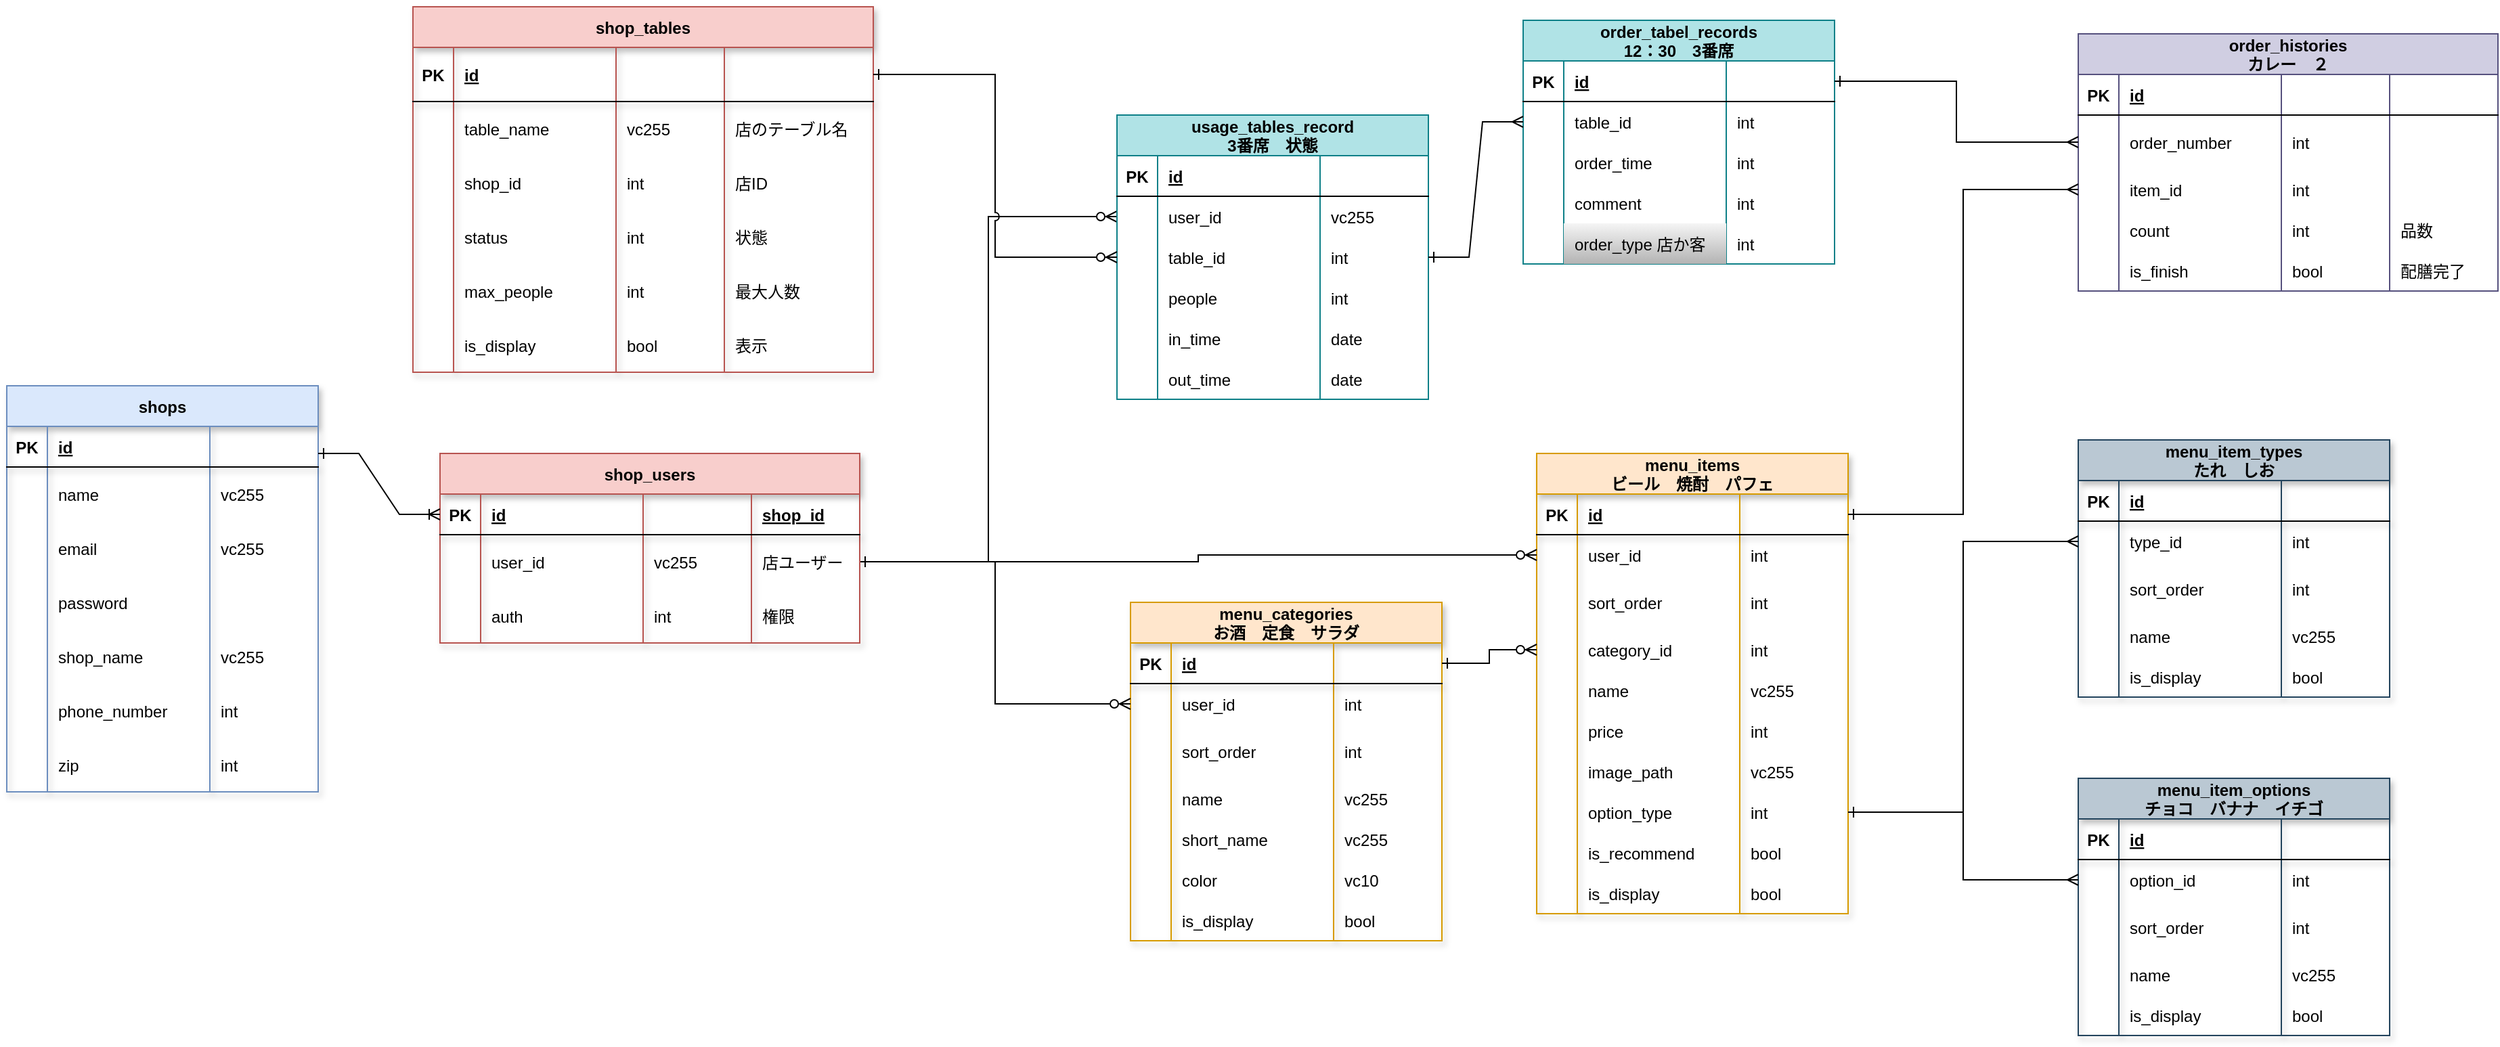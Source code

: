 <mxfile version="15.8.6" type="github">
  <diagram id="R2lEEEUBdFMjLlhIrx00" name="Page-1">
    <mxGraphModel dx="1874" dy="711" grid="1" gridSize="10" guides="1" tooltips="1" connect="1" arrows="1" fold="1" page="1" pageScale="1" pageWidth="850" pageHeight="1100" math="0" shadow="0" extFonts="Permanent Marker^https://fonts.googleapis.com/css?family=Permanent+Marker">
      <root>
        <mxCell id="0" />
        <mxCell id="1" parent="0" />
        <mxCell id="V9-2VAHhNIO3rlKqfjtY-203" value="order_tabel_records&#xa;12：30　3番席" style="shape=table;startSize=30;container=1;collapsible=1;childLayout=tableLayout;fixedRows=1;rowLines=0;fontStyle=1;align=center;resizeLast=1;fillColor=#b0e3e6;strokeColor=#0e8088;" vertex="1" parent="1">
          <mxGeometry x="770" y="90" width="230" height="180" as="geometry" />
        </mxCell>
        <mxCell id="V9-2VAHhNIO3rlKqfjtY-204" value="" style="shape=partialRectangle;collapsible=0;dropTarget=0;pointerEvents=0;fillColor=none;points=[[0,0.5],[1,0.5]];portConstraint=eastwest;top=0;left=0;right=0;bottom=1;" vertex="1" parent="V9-2VAHhNIO3rlKqfjtY-203">
          <mxGeometry y="30" width="230" height="30" as="geometry" />
        </mxCell>
        <mxCell id="V9-2VAHhNIO3rlKqfjtY-205" value="PK" style="shape=partialRectangle;overflow=hidden;connectable=0;fillColor=none;top=0;left=0;bottom=0;right=0;fontStyle=1;" vertex="1" parent="V9-2VAHhNIO3rlKqfjtY-204">
          <mxGeometry width="30" height="30" as="geometry">
            <mxRectangle width="30" height="30" as="alternateBounds" />
          </mxGeometry>
        </mxCell>
        <mxCell id="V9-2VAHhNIO3rlKqfjtY-206" value="id" style="shape=partialRectangle;overflow=hidden;connectable=0;fillColor=none;top=0;left=0;bottom=0;right=0;align=left;spacingLeft=6;fontStyle=5;" vertex="1" parent="V9-2VAHhNIO3rlKqfjtY-204">
          <mxGeometry x="30" width="120" height="30" as="geometry">
            <mxRectangle width="120" height="30" as="alternateBounds" />
          </mxGeometry>
        </mxCell>
        <mxCell id="V9-2VAHhNIO3rlKqfjtY-207" style="shape=partialRectangle;overflow=hidden;connectable=0;fillColor=none;top=0;left=0;bottom=0;right=0;align=left;spacingLeft=6;fontStyle=5;" vertex="1" parent="V9-2VAHhNIO3rlKqfjtY-204">
          <mxGeometry x="150" width="80" height="30" as="geometry">
            <mxRectangle width="80" height="30" as="alternateBounds" />
          </mxGeometry>
        </mxCell>
        <mxCell id="V9-2VAHhNIO3rlKqfjtY-208" style="shape=partialRectangle;collapsible=0;dropTarget=0;pointerEvents=0;fillColor=none;points=[[0,0.5],[1,0.5]];portConstraint=eastwest;top=0;left=0;right=0;bottom=0;" vertex="1" parent="V9-2VAHhNIO3rlKqfjtY-203">
          <mxGeometry y="60" width="230" height="30" as="geometry" />
        </mxCell>
        <mxCell id="V9-2VAHhNIO3rlKqfjtY-209" style="shape=partialRectangle;overflow=hidden;connectable=0;fillColor=none;top=0;left=0;bottom=0;right=0;" vertex="1" parent="V9-2VAHhNIO3rlKqfjtY-208">
          <mxGeometry width="30" height="30" as="geometry">
            <mxRectangle width="30" height="30" as="alternateBounds" />
          </mxGeometry>
        </mxCell>
        <mxCell id="V9-2VAHhNIO3rlKqfjtY-210" value="table_id" style="shape=partialRectangle;overflow=hidden;connectable=0;fillColor=none;top=0;left=0;bottom=0;right=0;align=left;spacingLeft=6;" vertex="1" parent="V9-2VAHhNIO3rlKqfjtY-208">
          <mxGeometry x="30" width="120" height="30" as="geometry">
            <mxRectangle width="120" height="30" as="alternateBounds" />
          </mxGeometry>
        </mxCell>
        <mxCell id="V9-2VAHhNIO3rlKqfjtY-211" value="int" style="shape=partialRectangle;overflow=hidden;connectable=0;fillColor=none;top=0;left=0;bottom=0;right=0;align=left;spacingLeft=6;" vertex="1" parent="V9-2VAHhNIO3rlKqfjtY-208">
          <mxGeometry x="150" width="80" height="30" as="geometry">
            <mxRectangle width="80" height="30" as="alternateBounds" />
          </mxGeometry>
        </mxCell>
        <mxCell id="V9-2VAHhNIO3rlKqfjtY-212" style="shape=partialRectangle;collapsible=0;dropTarget=0;pointerEvents=0;fillColor=none;points=[[0,0.5],[1,0.5]];portConstraint=eastwest;top=0;left=0;right=0;bottom=0;" vertex="1" parent="V9-2VAHhNIO3rlKqfjtY-203">
          <mxGeometry y="90" width="230" height="30" as="geometry" />
        </mxCell>
        <mxCell id="V9-2VAHhNIO3rlKqfjtY-213" style="shape=partialRectangle;overflow=hidden;connectable=0;fillColor=none;top=0;left=0;bottom=0;right=0;" vertex="1" parent="V9-2VAHhNIO3rlKqfjtY-212">
          <mxGeometry width="30" height="30" as="geometry">
            <mxRectangle width="30" height="30" as="alternateBounds" />
          </mxGeometry>
        </mxCell>
        <mxCell id="V9-2VAHhNIO3rlKqfjtY-214" value="order_time" style="shape=partialRectangle;overflow=hidden;connectable=0;fillColor=none;top=0;left=0;bottom=0;right=0;align=left;spacingLeft=6;" vertex="1" parent="V9-2VAHhNIO3rlKqfjtY-212">
          <mxGeometry x="30" width="120" height="30" as="geometry">
            <mxRectangle width="120" height="30" as="alternateBounds" />
          </mxGeometry>
        </mxCell>
        <mxCell id="V9-2VAHhNIO3rlKqfjtY-215" value="int" style="shape=partialRectangle;overflow=hidden;connectable=0;fillColor=none;top=0;left=0;bottom=0;right=0;align=left;spacingLeft=6;" vertex="1" parent="V9-2VAHhNIO3rlKqfjtY-212">
          <mxGeometry x="150" width="80" height="30" as="geometry">
            <mxRectangle width="80" height="30" as="alternateBounds" />
          </mxGeometry>
        </mxCell>
        <mxCell id="V9-2VAHhNIO3rlKqfjtY-216" value="" style="shape=partialRectangle;collapsible=0;dropTarget=0;pointerEvents=0;fillColor=none;points=[[0,0.5],[1,0.5]];portConstraint=eastwest;top=0;left=0;right=0;bottom=0;" vertex="1" parent="V9-2VAHhNIO3rlKqfjtY-203">
          <mxGeometry y="120" width="230" height="30" as="geometry" />
        </mxCell>
        <mxCell id="V9-2VAHhNIO3rlKqfjtY-217" value="" style="shape=partialRectangle;overflow=hidden;connectable=0;fillColor=none;top=0;left=0;bottom=0;right=0;" vertex="1" parent="V9-2VAHhNIO3rlKqfjtY-216">
          <mxGeometry width="30" height="30" as="geometry">
            <mxRectangle width="30" height="30" as="alternateBounds" />
          </mxGeometry>
        </mxCell>
        <mxCell id="V9-2VAHhNIO3rlKqfjtY-218" value="comment" style="shape=partialRectangle;overflow=hidden;connectable=0;fillColor=none;top=0;left=0;bottom=0;right=0;align=left;spacingLeft=6;" vertex="1" parent="V9-2VAHhNIO3rlKqfjtY-216">
          <mxGeometry x="30" width="120" height="30" as="geometry">
            <mxRectangle width="120" height="30" as="alternateBounds" />
          </mxGeometry>
        </mxCell>
        <mxCell id="V9-2VAHhNIO3rlKqfjtY-219" value="int" style="shape=partialRectangle;overflow=hidden;connectable=0;fillColor=none;top=0;left=0;bottom=0;right=0;align=left;spacingLeft=6;" vertex="1" parent="V9-2VAHhNIO3rlKqfjtY-216">
          <mxGeometry x="150" width="80" height="30" as="geometry">
            <mxRectangle width="80" height="30" as="alternateBounds" />
          </mxGeometry>
        </mxCell>
        <mxCell id="V9-2VAHhNIO3rlKqfjtY-220" style="shape=partialRectangle;collapsible=0;dropTarget=0;pointerEvents=0;fillColor=none;points=[[0,0.5],[1,0.5]];portConstraint=eastwest;top=0;left=0;right=0;bottom=0;" vertex="1" parent="V9-2VAHhNIO3rlKqfjtY-203">
          <mxGeometry y="150" width="230" height="30" as="geometry" />
        </mxCell>
        <mxCell id="V9-2VAHhNIO3rlKqfjtY-221" style="shape=partialRectangle;overflow=hidden;connectable=0;fillColor=none;top=0;left=0;bottom=0;right=0;" vertex="1" parent="V9-2VAHhNIO3rlKqfjtY-220">
          <mxGeometry width="30" height="30" as="geometry">
            <mxRectangle width="30" height="30" as="alternateBounds" />
          </mxGeometry>
        </mxCell>
        <mxCell id="V9-2VAHhNIO3rlKqfjtY-222" value="order_type 店か客" style="shape=partialRectangle;overflow=hidden;connectable=0;fillColor=#f5f5f5;top=0;left=0;bottom=0;right=0;align=left;spacingLeft=6;gradientColor=#b3b3b3;strokeColor=#666666;" vertex="1" parent="V9-2VAHhNIO3rlKqfjtY-220">
          <mxGeometry x="30" width="120" height="30" as="geometry">
            <mxRectangle width="120" height="30" as="alternateBounds" />
          </mxGeometry>
        </mxCell>
        <mxCell id="V9-2VAHhNIO3rlKqfjtY-223" value="int" style="shape=partialRectangle;overflow=hidden;connectable=0;fillColor=none;top=0;left=0;bottom=0;right=0;align=left;spacingLeft=6;" vertex="1" parent="V9-2VAHhNIO3rlKqfjtY-220">
          <mxGeometry x="150" width="80" height="30" as="geometry">
            <mxRectangle width="80" height="30" as="alternateBounds" />
          </mxGeometry>
        </mxCell>
        <mxCell id="V9-2VAHhNIO3rlKqfjtY-224" value="menu_items&#xa;ビール　焼酎　パフェ" style="shape=table;startSize=30;container=1;collapsible=1;childLayout=tableLayout;fixedRows=1;rowLines=0;fontStyle=1;align=center;resizeLast=1;shadow=1;fillColor=#ffe6cc;strokeColor=#d79b00;" vertex="1" parent="1">
          <mxGeometry x="780" y="410" width="230" height="340" as="geometry" />
        </mxCell>
        <mxCell id="V9-2VAHhNIO3rlKqfjtY-225" value="" style="shape=partialRectangle;collapsible=0;dropTarget=0;pointerEvents=0;fillColor=none;top=0;left=0;bottom=1;right=0;points=[[0,0.5],[1,0.5]];portConstraint=eastwest;shadow=1;" vertex="1" parent="V9-2VAHhNIO3rlKqfjtY-224">
          <mxGeometry y="30" width="230" height="30" as="geometry" />
        </mxCell>
        <mxCell id="V9-2VAHhNIO3rlKqfjtY-226" value="PK" style="shape=partialRectangle;connectable=0;fillColor=none;top=0;left=0;bottom=0;right=0;fontStyle=1;overflow=hidden;shadow=1;" vertex="1" parent="V9-2VAHhNIO3rlKqfjtY-225">
          <mxGeometry width="30" height="30" as="geometry">
            <mxRectangle width="30" height="30" as="alternateBounds" />
          </mxGeometry>
        </mxCell>
        <mxCell id="V9-2VAHhNIO3rlKqfjtY-227" value="id" style="shape=partialRectangle;connectable=0;fillColor=none;top=0;left=0;bottom=0;right=0;align=left;spacingLeft=6;fontStyle=5;overflow=hidden;shadow=1;" vertex="1" parent="V9-2VAHhNIO3rlKqfjtY-225">
          <mxGeometry x="30" width="120" height="30" as="geometry">
            <mxRectangle width="120" height="30" as="alternateBounds" />
          </mxGeometry>
        </mxCell>
        <mxCell id="V9-2VAHhNIO3rlKqfjtY-228" style="shape=partialRectangle;connectable=0;fillColor=none;top=0;left=0;bottom=0;right=0;align=left;spacingLeft=6;fontStyle=5;overflow=hidden;shadow=1;" vertex="1" parent="V9-2VAHhNIO3rlKqfjtY-225">
          <mxGeometry x="150" width="80" height="30" as="geometry">
            <mxRectangle width="80" height="30" as="alternateBounds" />
          </mxGeometry>
        </mxCell>
        <mxCell id="V9-2VAHhNIO3rlKqfjtY-229" value="" style="shape=partialRectangle;collapsible=0;dropTarget=0;pointerEvents=0;fillColor=none;top=0;left=0;bottom=0;right=0;points=[[0,0.5],[1,0.5]];portConstraint=eastwest;shadow=1;" vertex="1" parent="V9-2VAHhNIO3rlKqfjtY-224">
          <mxGeometry y="60" width="230" height="30" as="geometry" />
        </mxCell>
        <mxCell id="V9-2VAHhNIO3rlKqfjtY-230" value="" style="shape=partialRectangle;connectable=0;fillColor=none;top=0;left=0;bottom=0;right=0;editable=1;overflow=hidden;shadow=1;" vertex="1" parent="V9-2VAHhNIO3rlKqfjtY-229">
          <mxGeometry width="30" height="30" as="geometry">
            <mxRectangle width="30" height="30" as="alternateBounds" />
          </mxGeometry>
        </mxCell>
        <mxCell id="V9-2VAHhNIO3rlKqfjtY-231" value="user_id" style="shape=partialRectangle;connectable=0;fillColor=none;top=0;left=0;bottom=0;right=0;align=left;spacingLeft=6;overflow=hidden;shadow=1;" vertex="1" parent="V9-2VAHhNIO3rlKqfjtY-229">
          <mxGeometry x="30" width="120" height="30" as="geometry">
            <mxRectangle width="120" height="30" as="alternateBounds" />
          </mxGeometry>
        </mxCell>
        <mxCell id="V9-2VAHhNIO3rlKqfjtY-232" value="int" style="shape=partialRectangle;connectable=0;fillColor=none;top=0;left=0;bottom=0;right=0;align=left;spacingLeft=6;overflow=hidden;shadow=1;" vertex="1" parent="V9-2VAHhNIO3rlKqfjtY-229">
          <mxGeometry x="150" width="80" height="30" as="geometry">
            <mxRectangle width="80" height="30" as="alternateBounds" />
          </mxGeometry>
        </mxCell>
        <mxCell id="V9-2VAHhNIO3rlKqfjtY-233" value="" style="shape=partialRectangle;collapsible=0;dropTarget=0;pointerEvents=0;fillColor=none;top=0;left=0;bottom=0;right=0;points=[[0,0.5],[1,0.5]];portConstraint=eastwest;shadow=1;" vertex="1" parent="V9-2VAHhNIO3rlKqfjtY-224">
          <mxGeometry y="90" width="230" height="40" as="geometry" />
        </mxCell>
        <mxCell id="V9-2VAHhNIO3rlKqfjtY-234" value="" style="shape=partialRectangle;connectable=0;fillColor=none;top=0;left=0;bottom=0;right=0;editable=1;overflow=hidden;shadow=1;" vertex="1" parent="V9-2VAHhNIO3rlKqfjtY-233">
          <mxGeometry width="30" height="40" as="geometry">
            <mxRectangle width="30" height="40" as="alternateBounds" />
          </mxGeometry>
        </mxCell>
        <mxCell id="V9-2VAHhNIO3rlKqfjtY-235" value="sort_order" style="shape=partialRectangle;connectable=0;fillColor=none;top=0;left=0;bottom=0;right=0;align=left;spacingLeft=6;overflow=hidden;shadow=1;" vertex="1" parent="V9-2VAHhNIO3rlKqfjtY-233">
          <mxGeometry x="30" width="120" height="40" as="geometry">
            <mxRectangle width="120" height="40" as="alternateBounds" />
          </mxGeometry>
        </mxCell>
        <mxCell id="V9-2VAHhNIO3rlKqfjtY-236" value="int" style="shape=partialRectangle;connectable=0;fillColor=none;top=0;left=0;bottom=0;right=0;align=left;spacingLeft=6;overflow=hidden;shadow=1;" vertex="1" parent="V9-2VAHhNIO3rlKqfjtY-233">
          <mxGeometry x="150" width="80" height="40" as="geometry">
            <mxRectangle width="80" height="40" as="alternateBounds" />
          </mxGeometry>
        </mxCell>
        <mxCell id="V9-2VAHhNIO3rlKqfjtY-237" style="shape=partialRectangle;collapsible=0;dropTarget=0;pointerEvents=0;fillColor=none;top=0;left=0;bottom=0;right=0;points=[[0,0.5],[1,0.5]];portConstraint=eastwest;shadow=1;" vertex="1" parent="V9-2VAHhNIO3rlKqfjtY-224">
          <mxGeometry y="130" width="230" height="30" as="geometry" />
        </mxCell>
        <mxCell id="V9-2VAHhNIO3rlKqfjtY-238" value="" style="shape=partialRectangle;connectable=0;fillColor=none;top=0;left=0;bottom=0;right=0;editable=1;overflow=hidden;shadow=1;" vertex="1" parent="V9-2VAHhNIO3rlKqfjtY-237">
          <mxGeometry width="30" height="30" as="geometry">
            <mxRectangle width="30" height="30" as="alternateBounds" />
          </mxGeometry>
        </mxCell>
        <mxCell id="V9-2VAHhNIO3rlKqfjtY-239" value="category_id" style="shape=partialRectangle;connectable=0;fillColor=none;top=0;left=0;bottom=0;right=0;align=left;spacingLeft=6;overflow=hidden;shadow=1;" vertex="1" parent="V9-2VAHhNIO3rlKqfjtY-237">
          <mxGeometry x="30" width="120" height="30" as="geometry">
            <mxRectangle width="120" height="30" as="alternateBounds" />
          </mxGeometry>
        </mxCell>
        <mxCell id="V9-2VAHhNIO3rlKqfjtY-240" value="int" style="shape=partialRectangle;connectable=0;fillColor=none;top=0;left=0;bottom=0;right=0;align=left;spacingLeft=6;overflow=hidden;shadow=1;" vertex="1" parent="V9-2VAHhNIO3rlKqfjtY-237">
          <mxGeometry x="150" width="80" height="30" as="geometry">
            <mxRectangle width="80" height="30" as="alternateBounds" />
          </mxGeometry>
        </mxCell>
        <mxCell id="V9-2VAHhNIO3rlKqfjtY-241" value="" style="shape=partialRectangle;collapsible=0;dropTarget=0;pointerEvents=0;fillColor=none;top=0;left=0;bottom=0;right=0;points=[[0,0.5],[1,0.5]];portConstraint=eastwest;shadow=1;" vertex="1" parent="V9-2VAHhNIO3rlKqfjtY-224">
          <mxGeometry y="160" width="230" height="30" as="geometry" />
        </mxCell>
        <mxCell id="V9-2VAHhNIO3rlKqfjtY-242" value="" style="shape=partialRectangle;connectable=0;fillColor=none;top=0;left=0;bottom=0;right=0;editable=1;overflow=hidden;shadow=1;" vertex="1" parent="V9-2VAHhNIO3rlKqfjtY-241">
          <mxGeometry width="30" height="30" as="geometry">
            <mxRectangle width="30" height="30" as="alternateBounds" />
          </mxGeometry>
        </mxCell>
        <mxCell id="V9-2VAHhNIO3rlKqfjtY-243" value="name" style="shape=partialRectangle;connectable=0;fillColor=none;top=0;left=0;bottom=0;right=0;align=left;spacingLeft=6;overflow=hidden;shadow=1;" vertex="1" parent="V9-2VAHhNIO3rlKqfjtY-241">
          <mxGeometry x="30" width="120" height="30" as="geometry">
            <mxRectangle width="120" height="30" as="alternateBounds" />
          </mxGeometry>
        </mxCell>
        <mxCell id="V9-2VAHhNIO3rlKqfjtY-244" value="vc255" style="shape=partialRectangle;connectable=0;fillColor=none;top=0;left=0;bottom=0;right=0;align=left;spacingLeft=6;overflow=hidden;shadow=1;" vertex="1" parent="V9-2VAHhNIO3rlKqfjtY-241">
          <mxGeometry x="150" width="80" height="30" as="geometry">
            <mxRectangle width="80" height="30" as="alternateBounds" />
          </mxGeometry>
        </mxCell>
        <mxCell id="V9-2VAHhNIO3rlKqfjtY-245" style="shape=partialRectangle;collapsible=0;dropTarget=0;pointerEvents=0;fillColor=none;top=0;left=0;bottom=0;right=0;points=[[0,0.5],[1,0.5]];portConstraint=eastwest;shadow=1;" vertex="1" parent="V9-2VAHhNIO3rlKqfjtY-224">
          <mxGeometry y="190" width="230" height="30" as="geometry" />
        </mxCell>
        <mxCell id="V9-2VAHhNIO3rlKqfjtY-246" style="shape=partialRectangle;connectable=0;fillColor=none;top=0;left=0;bottom=0;right=0;editable=1;overflow=hidden;shadow=1;" vertex="1" parent="V9-2VAHhNIO3rlKqfjtY-245">
          <mxGeometry width="30" height="30" as="geometry">
            <mxRectangle width="30" height="30" as="alternateBounds" />
          </mxGeometry>
        </mxCell>
        <mxCell id="V9-2VAHhNIO3rlKqfjtY-247" value="price" style="shape=partialRectangle;connectable=0;fillColor=none;top=0;left=0;bottom=0;right=0;align=left;spacingLeft=6;overflow=hidden;shadow=1;" vertex="1" parent="V9-2VAHhNIO3rlKqfjtY-245">
          <mxGeometry x="30" width="120" height="30" as="geometry">
            <mxRectangle width="120" height="30" as="alternateBounds" />
          </mxGeometry>
        </mxCell>
        <mxCell id="V9-2VAHhNIO3rlKqfjtY-248" value="int" style="shape=partialRectangle;connectable=0;fillColor=none;top=0;left=0;bottom=0;right=0;align=left;spacingLeft=6;overflow=hidden;shadow=1;" vertex="1" parent="V9-2VAHhNIO3rlKqfjtY-245">
          <mxGeometry x="150" width="80" height="30" as="geometry">
            <mxRectangle width="80" height="30" as="alternateBounds" />
          </mxGeometry>
        </mxCell>
        <mxCell id="V9-2VAHhNIO3rlKqfjtY-249" style="shape=partialRectangle;collapsible=0;dropTarget=0;pointerEvents=0;fillColor=none;top=0;left=0;bottom=0;right=0;points=[[0,0.5],[1,0.5]];portConstraint=eastwest;shadow=1;" vertex="1" parent="V9-2VAHhNIO3rlKqfjtY-224">
          <mxGeometry y="220" width="230" height="30" as="geometry" />
        </mxCell>
        <mxCell id="V9-2VAHhNIO3rlKqfjtY-250" style="shape=partialRectangle;connectable=0;fillColor=none;top=0;left=0;bottom=0;right=0;editable=1;overflow=hidden;shadow=1;" vertex="1" parent="V9-2VAHhNIO3rlKqfjtY-249">
          <mxGeometry width="30" height="30" as="geometry">
            <mxRectangle width="30" height="30" as="alternateBounds" />
          </mxGeometry>
        </mxCell>
        <mxCell id="V9-2VAHhNIO3rlKqfjtY-251" value="image_path" style="shape=partialRectangle;connectable=0;fillColor=none;top=0;left=0;bottom=0;right=0;align=left;spacingLeft=6;overflow=hidden;shadow=1;" vertex="1" parent="V9-2VAHhNIO3rlKqfjtY-249">
          <mxGeometry x="30" width="120" height="30" as="geometry">
            <mxRectangle width="120" height="30" as="alternateBounds" />
          </mxGeometry>
        </mxCell>
        <mxCell id="V9-2VAHhNIO3rlKqfjtY-252" value="vc255" style="shape=partialRectangle;connectable=0;fillColor=none;top=0;left=0;bottom=0;right=0;align=left;spacingLeft=6;overflow=hidden;shadow=1;" vertex="1" parent="V9-2VAHhNIO3rlKqfjtY-249">
          <mxGeometry x="150" width="80" height="30" as="geometry">
            <mxRectangle width="80" height="30" as="alternateBounds" />
          </mxGeometry>
        </mxCell>
        <mxCell id="V9-2VAHhNIO3rlKqfjtY-253" style="shape=partialRectangle;collapsible=0;dropTarget=0;pointerEvents=0;fillColor=none;top=0;left=0;bottom=0;right=0;points=[[0,0.5],[1,0.5]];portConstraint=eastwest;shadow=1;" vertex="1" parent="V9-2VAHhNIO3rlKqfjtY-224">
          <mxGeometry y="250" width="230" height="30" as="geometry" />
        </mxCell>
        <mxCell id="V9-2VAHhNIO3rlKqfjtY-254" style="shape=partialRectangle;connectable=0;fillColor=none;top=0;left=0;bottom=0;right=0;editable=1;overflow=hidden;shadow=1;" vertex="1" parent="V9-2VAHhNIO3rlKqfjtY-253">
          <mxGeometry width="30" height="30" as="geometry">
            <mxRectangle width="30" height="30" as="alternateBounds" />
          </mxGeometry>
        </mxCell>
        <mxCell id="V9-2VAHhNIO3rlKqfjtY-255" value="option_type" style="shape=partialRectangle;connectable=0;fillColor=none;top=0;left=0;bottom=0;right=0;align=left;spacingLeft=6;overflow=hidden;shadow=1;" vertex="1" parent="V9-2VAHhNIO3rlKqfjtY-253">
          <mxGeometry x="30" width="120" height="30" as="geometry">
            <mxRectangle width="120" height="30" as="alternateBounds" />
          </mxGeometry>
        </mxCell>
        <mxCell id="V9-2VAHhNIO3rlKqfjtY-256" value="int" style="shape=partialRectangle;connectable=0;fillColor=none;top=0;left=0;bottom=0;right=0;align=left;spacingLeft=6;overflow=hidden;shadow=1;" vertex="1" parent="V9-2VAHhNIO3rlKqfjtY-253">
          <mxGeometry x="150" width="80" height="30" as="geometry">
            <mxRectangle width="80" height="30" as="alternateBounds" />
          </mxGeometry>
        </mxCell>
        <mxCell id="V9-2VAHhNIO3rlKqfjtY-257" style="shape=partialRectangle;collapsible=0;dropTarget=0;pointerEvents=0;fillColor=none;top=0;left=0;bottom=0;right=0;points=[[0,0.5],[1,0.5]];portConstraint=eastwest;shadow=1;" vertex="1" parent="V9-2VAHhNIO3rlKqfjtY-224">
          <mxGeometry y="280" width="230" height="30" as="geometry" />
        </mxCell>
        <mxCell id="V9-2VAHhNIO3rlKqfjtY-258" style="shape=partialRectangle;connectable=0;fillColor=none;top=0;left=0;bottom=0;right=0;editable=1;overflow=hidden;shadow=1;" vertex="1" parent="V9-2VAHhNIO3rlKqfjtY-257">
          <mxGeometry width="30" height="30" as="geometry">
            <mxRectangle width="30" height="30" as="alternateBounds" />
          </mxGeometry>
        </mxCell>
        <mxCell id="V9-2VAHhNIO3rlKqfjtY-259" value="is_recommend" style="shape=partialRectangle;connectable=0;fillColor=none;top=0;left=0;bottom=0;right=0;align=left;spacingLeft=6;overflow=hidden;shadow=1;" vertex="1" parent="V9-2VAHhNIO3rlKqfjtY-257">
          <mxGeometry x="30" width="120" height="30" as="geometry">
            <mxRectangle width="120" height="30" as="alternateBounds" />
          </mxGeometry>
        </mxCell>
        <mxCell id="V9-2VAHhNIO3rlKqfjtY-260" value="bool" style="shape=partialRectangle;connectable=0;fillColor=none;top=0;left=0;bottom=0;right=0;align=left;spacingLeft=6;overflow=hidden;shadow=1;" vertex="1" parent="V9-2VAHhNIO3rlKqfjtY-257">
          <mxGeometry x="150" width="80" height="30" as="geometry">
            <mxRectangle width="80" height="30" as="alternateBounds" />
          </mxGeometry>
        </mxCell>
        <mxCell id="V9-2VAHhNIO3rlKqfjtY-261" style="shape=partialRectangle;collapsible=0;dropTarget=0;pointerEvents=0;fillColor=none;top=0;left=0;bottom=0;right=0;points=[[0,0.5],[1,0.5]];portConstraint=eastwest;shadow=1;" vertex="1" parent="V9-2VAHhNIO3rlKqfjtY-224">
          <mxGeometry y="310" width="230" height="30" as="geometry" />
        </mxCell>
        <mxCell id="V9-2VAHhNIO3rlKqfjtY-262" style="shape=partialRectangle;connectable=0;fillColor=none;top=0;left=0;bottom=0;right=0;editable=1;overflow=hidden;shadow=1;" vertex="1" parent="V9-2VAHhNIO3rlKqfjtY-261">
          <mxGeometry width="30" height="30" as="geometry">
            <mxRectangle width="30" height="30" as="alternateBounds" />
          </mxGeometry>
        </mxCell>
        <mxCell id="V9-2VAHhNIO3rlKqfjtY-263" value="is_display" style="shape=partialRectangle;connectable=0;fillColor=none;top=0;left=0;bottom=0;right=0;align=left;spacingLeft=6;overflow=hidden;shadow=1;" vertex="1" parent="V9-2VAHhNIO3rlKqfjtY-261">
          <mxGeometry x="30" width="120" height="30" as="geometry">
            <mxRectangle width="120" height="30" as="alternateBounds" />
          </mxGeometry>
        </mxCell>
        <mxCell id="V9-2VAHhNIO3rlKqfjtY-264" value="bool" style="shape=partialRectangle;connectable=0;fillColor=none;top=0;left=0;bottom=0;right=0;align=left;spacingLeft=6;overflow=hidden;shadow=1;" vertex="1" parent="V9-2VAHhNIO3rlKqfjtY-261">
          <mxGeometry x="150" width="80" height="30" as="geometry">
            <mxRectangle width="80" height="30" as="alternateBounds" />
          </mxGeometry>
        </mxCell>
        <mxCell id="V9-2VAHhNIO3rlKqfjtY-265" value="menu_categories&#xa;お酒　定食　サラダ" style="shape=table;startSize=30;container=1;collapsible=1;childLayout=tableLayout;fixedRows=1;rowLines=0;fontStyle=1;align=center;resizeLast=1;shadow=1;fillColor=#ffe6cc;strokeColor=#d79b00;" vertex="1" parent="1">
          <mxGeometry x="480" y="520" width="230" height="250" as="geometry" />
        </mxCell>
        <mxCell id="V9-2VAHhNIO3rlKqfjtY-266" value="" style="shape=partialRectangle;collapsible=0;dropTarget=0;pointerEvents=0;fillColor=none;top=0;left=0;bottom=1;right=0;points=[[0,0.5],[1,0.5]];portConstraint=eastwest;shadow=1;" vertex="1" parent="V9-2VAHhNIO3rlKqfjtY-265">
          <mxGeometry y="30" width="230" height="30" as="geometry" />
        </mxCell>
        <mxCell id="V9-2VAHhNIO3rlKqfjtY-267" value="PK" style="shape=partialRectangle;connectable=0;fillColor=none;top=0;left=0;bottom=0;right=0;fontStyle=1;overflow=hidden;shadow=1;" vertex="1" parent="V9-2VAHhNIO3rlKqfjtY-266">
          <mxGeometry width="30" height="30" as="geometry">
            <mxRectangle width="30" height="30" as="alternateBounds" />
          </mxGeometry>
        </mxCell>
        <mxCell id="V9-2VAHhNIO3rlKqfjtY-268" value="id" style="shape=partialRectangle;connectable=0;fillColor=none;top=0;left=0;bottom=0;right=0;align=left;spacingLeft=6;fontStyle=5;overflow=hidden;shadow=1;" vertex="1" parent="V9-2VAHhNIO3rlKqfjtY-266">
          <mxGeometry x="30" width="120" height="30" as="geometry">
            <mxRectangle width="120" height="30" as="alternateBounds" />
          </mxGeometry>
        </mxCell>
        <mxCell id="V9-2VAHhNIO3rlKqfjtY-269" style="shape=partialRectangle;connectable=0;fillColor=none;top=0;left=0;bottom=0;right=0;align=left;spacingLeft=6;fontStyle=5;overflow=hidden;shadow=1;" vertex="1" parent="V9-2VAHhNIO3rlKqfjtY-266">
          <mxGeometry x="150" width="80" height="30" as="geometry">
            <mxRectangle width="80" height="30" as="alternateBounds" />
          </mxGeometry>
        </mxCell>
        <mxCell id="V9-2VAHhNIO3rlKqfjtY-270" value="" style="shape=partialRectangle;collapsible=0;dropTarget=0;pointerEvents=0;fillColor=none;top=0;left=0;bottom=0;right=0;points=[[0,0.5],[1,0.5]];portConstraint=eastwest;shadow=1;" vertex="1" parent="V9-2VAHhNIO3rlKqfjtY-265">
          <mxGeometry y="60" width="230" height="30" as="geometry" />
        </mxCell>
        <mxCell id="V9-2VAHhNIO3rlKqfjtY-271" value="" style="shape=partialRectangle;connectable=0;fillColor=none;top=0;left=0;bottom=0;right=0;editable=1;overflow=hidden;shadow=1;" vertex="1" parent="V9-2VAHhNIO3rlKqfjtY-270">
          <mxGeometry width="30" height="30" as="geometry">
            <mxRectangle width="30" height="30" as="alternateBounds" />
          </mxGeometry>
        </mxCell>
        <mxCell id="V9-2VAHhNIO3rlKqfjtY-272" value="user_id" style="shape=partialRectangle;connectable=0;fillColor=none;top=0;left=0;bottom=0;right=0;align=left;spacingLeft=6;overflow=hidden;shadow=1;" vertex="1" parent="V9-2VAHhNIO3rlKqfjtY-270">
          <mxGeometry x="30" width="120" height="30" as="geometry">
            <mxRectangle width="120" height="30" as="alternateBounds" />
          </mxGeometry>
        </mxCell>
        <mxCell id="V9-2VAHhNIO3rlKqfjtY-273" value="int" style="shape=partialRectangle;connectable=0;fillColor=none;top=0;left=0;bottom=0;right=0;align=left;spacingLeft=6;overflow=hidden;shadow=1;" vertex="1" parent="V9-2VAHhNIO3rlKqfjtY-270">
          <mxGeometry x="150" width="80" height="30" as="geometry">
            <mxRectangle width="80" height="30" as="alternateBounds" />
          </mxGeometry>
        </mxCell>
        <mxCell id="V9-2VAHhNIO3rlKqfjtY-274" value="" style="shape=partialRectangle;collapsible=0;dropTarget=0;pointerEvents=0;fillColor=none;top=0;left=0;bottom=0;right=0;points=[[0,0.5],[1,0.5]];portConstraint=eastwest;shadow=1;" vertex="1" parent="V9-2VAHhNIO3rlKqfjtY-265">
          <mxGeometry y="90" width="230" height="40" as="geometry" />
        </mxCell>
        <mxCell id="V9-2VAHhNIO3rlKqfjtY-275" value="" style="shape=partialRectangle;connectable=0;fillColor=none;top=0;left=0;bottom=0;right=0;editable=1;overflow=hidden;shadow=1;" vertex="1" parent="V9-2VAHhNIO3rlKqfjtY-274">
          <mxGeometry width="30" height="40" as="geometry">
            <mxRectangle width="30" height="40" as="alternateBounds" />
          </mxGeometry>
        </mxCell>
        <mxCell id="V9-2VAHhNIO3rlKqfjtY-276" value="sort_order" style="shape=partialRectangle;connectable=0;fillColor=none;top=0;left=0;bottom=0;right=0;align=left;spacingLeft=6;overflow=hidden;shadow=1;" vertex="1" parent="V9-2VAHhNIO3rlKqfjtY-274">
          <mxGeometry x="30" width="120" height="40" as="geometry">
            <mxRectangle width="120" height="40" as="alternateBounds" />
          </mxGeometry>
        </mxCell>
        <mxCell id="V9-2VAHhNIO3rlKqfjtY-277" value="int" style="shape=partialRectangle;connectable=0;fillColor=none;top=0;left=0;bottom=0;right=0;align=left;spacingLeft=6;overflow=hidden;shadow=1;" vertex="1" parent="V9-2VAHhNIO3rlKqfjtY-274">
          <mxGeometry x="150" width="80" height="40" as="geometry">
            <mxRectangle width="80" height="40" as="alternateBounds" />
          </mxGeometry>
        </mxCell>
        <mxCell id="V9-2VAHhNIO3rlKqfjtY-278" value="" style="shape=partialRectangle;collapsible=0;dropTarget=0;pointerEvents=0;fillColor=none;top=0;left=0;bottom=0;right=0;points=[[0,0.5],[1,0.5]];portConstraint=eastwest;shadow=1;" vertex="1" parent="V9-2VAHhNIO3rlKqfjtY-265">
          <mxGeometry y="130" width="230" height="30" as="geometry" />
        </mxCell>
        <mxCell id="V9-2VAHhNIO3rlKqfjtY-279" value="" style="shape=partialRectangle;connectable=0;fillColor=none;top=0;left=0;bottom=0;right=0;editable=1;overflow=hidden;shadow=1;" vertex="1" parent="V9-2VAHhNIO3rlKqfjtY-278">
          <mxGeometry width="30" height="30" as="geometry">
            <mxRectangle width="30" height="30" as="alternateBounds" />
          </mxGeometry>
        </mxCell>
        <mxCell id="V9-2VAHhNIO3rlKqfjtY-280" value="name" style="shape=partialRectangle;connectable=0;fillColor=none;top=0;left=0;bottom=0;right=0;align=left;spacingLeft=6;overflow=hidden;shadow=1;" vertex="1" parent="V9-2VAHhNIO3rlKqfjtY-278">
          <mxGeometry x="30" width="120" height="30" as="geometry">
            <mxRectangle width="120" height="30" as="alternateBounds" />
          </mxGeometry>
        </mxCell>
        <mxCell id="V9-2VAHhNIO3rlKqfjtY-281" value="vc255" style="shape=partialRectangle;connectable=0;fillColor=none;top=0;left=0;bottom=0;right=0;align=left;spacingLeft=6;overflow=hidden;shadow=1;" vertex="1" parent="V9-2VAHhNIO3rlKqfjtY-278">
          <mxGeometry x="150" width="80" height="30" as="geometry">
            <mxRectangle width="80" height="30" as="alternateBounds" />
          </mxGeometry>
        </mxCell>
        <mxCell id="V9-2VAHhNIO3rlKqfjtY-282" style="shape=partialRectangle;collapsible=0;dropTarget=0;pointerEvents=0;fillColor=none;top=0;left=0;bottom=0;right=0;points=[[0,0.5],[1,0.5]];portConstraint=eastwest;shadow=1;" vertex="1" parent="V9-2VAHhNIO3rlKqfjtY-265">
          <mxGeometry y="160" width="230" height="30" as="geometry" />
        </mxCell>
        <mxCell id="V9-2VAHhNIO3rlKqfjtY-283" value="" style="shape=partialRectangle;connectable=0;fillColor=none;top=0;left=0;bottom=0;right=0;editable=1;overflow=hidden;shadow=1;" vertex="1" parent="V9-2VAHhNIO3rlKqfjtY-282">
          <mxGeometry width="30" height="30" as="geometry">
            <mxRectangle width="30" height="30" as="alternateBounds" />
          </mxGeometry>
        </mxCell>
        <mxCell id="V9-2VAHhNIO3rlKqfjtY-284" value="short_name" style="shape=partialRectangle;connectable=0;fillColor=none;top=0;left=0;bottom=0;right=0;align=left;spacingLeft=6;overflow=hidden;shadow=1;" vertex="1" parent="V9-2VAHhNIO3rlKqfjtY-282">
          <mxGeometry x="30" width="120" height="30" as="geometry">
            <mxRectangle width="120" height="30" as="alternateBounds" />
          </mxGeometry>
        </mxCell>
        <mxCell id="V9-2VAHhNIO3rlKqfjtY-285" value="vc255" style="shape=partialRectangle;connectable=0;fillColor=none;top=0;left=0;bottom=0;right=0;align=left;spacingLeft=6;overflow=hidden;shadow=1;" vertex="1" parent="V9-2VAHhNIO3rlKqfjtY-282">
          <mxGeometry x="150" width="80" height="30" as="geometry">
            <mxRectangle width="80" height="30" as="alternateBounds" />
          </mxGeometry>
        </mxCell>
        <mxCell id="V9-2VAHhNIO3rlKqfjtY-286" style="shape=partialRectangle;collapsible=0;dropTarget=0;pointerEvents=0;fillColor=none;top=0;left=0;bottom=0;right=0;points=[[0,0.5],[1,0.5]];portConstraint=eastwest;shadow=1;" vertex="1" parent="V9-2VAHhNIO3rlKqfjtY-265">
          <mxGeometry y="190" width="230" height="30" as="geometry" />
        </mxCell>
        <mxCell id="V9-2VAHhNIO3rlKqfjtY-287" style="shape=partialRectangle;connectable=0;fillColor=none;top=0;left=0;bottom=0;right=0;editable=1;overflow=hidden;shadow=1;" vertex="1" parent="V9-2VAHhNIO3rlKqfjtY-286">
          <mxGeometry width="30" height="30" as="geometry">
            <mxRectangle width="30" height="30" as="alternateBounds" />
          </mxGeometry>
        </mxCell>
        <mxCell id="V9-2VAHhNIO3rlKqfjtY-288" value="color" style="shape=partialRectangle;connectable=0;fillColor=none;top=0;left=0;bottom=0;right=0;align=left;spacingLeft=6;overflow=hidden;shadow=1;" vertex="1" parent="V9-2VAHhNIO3rlKqfjtY-286">
          <mxGeometry x="30" width="120" height="30" as="geometry">
            <mxRectangle width="120" height="30" as="alternateBounds" />
          </mxGeometry>
        </mxCell>
        <mxCell id="V9-2VAHhNIO3rlKqfjtY-289" value="vc10" style="shape=partialRectangle;connectable=0;fillColor=none;top=0;left=0;bottom=0;right=0;align=left;spacingLeft=6;overflow=hidden;shadow=1;" vertex="1" parent="V9-2VAHhNIO3rlKqfjtY-286">
          <mxGeometry x="150" width="80" height="30" as="geometry">
            <mxRectangle width="80" height="30" as="alternateBounds" />
          </mxGeometry>
        </mxCell>
        <mxCell id="V9-2VAHhNIO3rlKqfjtY-290" style="shape=partialRectangle;collapsible=0;dropTarget=0;pointerEvents=0;fillColor=none;top=0;left=0;bottom=0;right=0;points=[[0,0.5],[1,0.5]];portConstraint=eastwest;shadow=1;" vertex="1" parent="V9-2VAHhNIO3rlKqfjtY-265">
          <mxGeometry y="220" width="230" height="30" as="geometry" />
        </mxCell>
        <mxCell id="V9-2VAHhNIO3rlKqfjtY-291" style="shape=partialRectangle;connectable=0;fillColor=none;top=0;left=0;bottom=0;right=0;editable=1;overflow=hidden;shadow=1;" vertex="1" parent="V9-2VAHhNIO3rlKqfjtY-290">
          <mxGeometry width="30" height="30" as="geometry">
            <mxRectangle width="30" height="30" as="alternateBounds" />
          </mxGeometry>
        </mxCell>
        <mxCell id="V9-2VAHhNIO3rlKqfjtY-292" value="is_display" style="shape=partialRectangle;connectable=0;fillColor=none;top=0;left=0;bottom=0;right=0;align=left;spacingLeft=6;overflow=hidden;shadow=1;" vertex="1" parent="V9-2VAHhNIO3rlKqfjtY-290">
          <mxGeometry x="30" width="120" height="30" as="geometry">
            <mxRectangle width="120" height="30" as="alternateBounds" />
          </mxGeometry>
        </mxCell>
        <mxCell id="V9-2VAHhNIO3rlKqfjtY-293" value="bool" style="shape=partialRectangle;connectable=0;fillColor=none;top=0;left=0;bottom=0;right=0;align=left;spacingLeft=6;overflow=hidden;shadow=1;" vertex="1" parent="V9-2VAHhNIO3rlKqfjtY-290">
          <mxGeometry x="150" width="80" height="30" as="geometry">
            <mxRectangle width="80" height="30" as="alternateBounds" />
          </mxGeometry>
        </mxCell>
        <mxCell id="V9-2VAHhNIO3rlKqfjtY-294" value="shops" style="shape=table;startSize=30;container=1;collapsible=1;childLayout=tableLayout;fixedRows=1;rowLines=0;fontStyle=1;align=center;resizeLast=1;shadow=1;fillColor=#dae8fc;strokeColor=#6c8ebf;" vertex="1" parent="1">
          <mxGeometry x="-350" y="360" width="230" height="300" as="geometry" />
        </mxCell>
        <mxCell id="V9-2VAHhNIO3rlKqfjtY-295" value="" style="shape=partialRectangle;collapsible=0;dropTarget=0;pointerEvents=0;fillColor=none;top=0;left=0;bottom=1;right=0;points=[[0,0.5],[1,0.5]];portConstraint=eastwest;shadow=1;" vertex="1" parent="V9-2VAHhNIO3rlKqfjtY-294">
          <mxGeometry y="30" width="230" height="30" as="geometry" />
        </mxCell>
        <mxCell id="V9-2VAHhNIO3rlKqfjtY-296" value="PK" style="shape=partialRectangle;connectable=0;fillColor=none;top=0;left=0;bottom=0;right=0;fontStyle=1;overflow=hidden;shadow=1;" vertex="1" parent="V9-2VAHhNIO3rlKqfjtY-295">
          <mxGeometry width="30" height="30" as="geometry">
            <mxRectangle width="30" height="30" as="alternateBounds" />
          </mxGeometry>
        </mxCell>
        <mxCell id="V9-2VAHhNIO3rlKqfjtY-297" value="id" style="shape=partialRectangle;connectable=0;fillColor=none;top=0;left=0;bottom=0;right=0;align=left;spacingLeft=6;fontStyle=5;overflow=hidden;shadow=1;" vertex="1" parent="V9-2VAHhNIO3rlKqfjtY-295">
          <mxGeometry x="30" width="120" height="30" as="geometry">
            <mxRectangle width="120" height="30" as="alternateBounds" />
          </mxGeometry>
        </mxCell>
        <mxCell id="V9-2VAHhNIO3rlKqfjtY-298" style="shape=partialRectangle;connectable=0;fillColor=none;top=0;left=0;bottom=0;right=0;align=left;spacingLeft=6;fontStyle=5;overflow=hidden;shadow=1;" vertex="1" parent="V9-2VAHhNIO3rlKqfjtY-295">
          <mxGeometry x="150" width="80" height="30" as="geometry">
            <mxRectangle width="80" height="30" as="alternateBounds" />
          </mxGeometry>
        </mxCell>
        <mxCell id="V9-2VAHhNIO3rlKqfjtY-299" value="" style="shape=partialRectangle;collapsible=0;dropTarget=0;pointerEvents=0;fillColor=none;top=0;left=0;bottom=0;right=0;points=[[0,0.5],[1,0.5]];portConstraint=eastwest;shadow=1;" vertex="1" parent="V9-2VAHhNIO3rlKqfjtY-294">
          <mxGeometry y="60" width="230" height="40" as="geometry" />
        </mxCell>
        <mxCell id="V9-2VAHhNIO3rlKqfjtY-300" value="" style="shape=partialRectangle;connectable=0;fillColor=none;top=0;left=0;bottom=0;right=0;editable=1;overflow=hidden;shadow=1;" vertex="1" parent="V9-2VAHhNIO3rlKqfjtY-299">
          <mxGeometry width="30" height="40" as="geometry">
            <mxRectangle width="30" height="40" as="alternateBounds" />
          </mxGeometry>
        </mxCell>
        <mxCell id="V9-2VAHhNIO3rlKqfjtY-301" value="name" style="shape=partialRectangle;connectable=0;fillColor=none;top=0;left=0;bottom=0;right=0;align=left;spacingLeft=6;overflow=hidden;shadow=1;" vertex="1" parent="V9-2VAHhNIO3rlKqfjtY-299">
          <mxGeometry x="30" width="120" height="40" as="geometry">
            <mxRectangle width="120" height="40" as="alternateBounds" />
          </mxGeometry>
        </mxCell>
        <mxCell id="V9-2VAHhNIO3rlKqfjtY-302" value="vc255" style="shape=partialRectangle;connectable=0;fillColor=none;top=0;left=0;bottom=0;right=0;align=left;spacingLeft=6;overflow=hidden;shadow=1;" vertex="1" parent="V9-2VAHhNIO3rlKqfjtY-299">
          <mxGeometry x="150" width="80" height="40" as="geometry">
            <mxRectangle width="80" height="40" as="alternateBounds" />
          </mxGeometry>
        </mxCell>
        <mxCell id="V9-2VAHhNIO3rlKqfjtY-303" value="" style="shape=partialRectangle;collapsible=0;dropTarget=0;pointerEvents=0;fillColor=none;top=0;left=0;bottom=0;right=0;points=[[0,0.5],[1,0.5]];portConstraint=eastwest;shadow=1;" vertex="1" parent="V9-2VAHhNIO3rlKqfjtY-294">
          <mxGeometry y="100" width="230" height="40" as="geometry" />
        </mxCell>
        <mxCell id="V9-2VAHhNIO3rlKqfjtY-304" value="" style="shape=partialRectangle;connectable=0;fillColor=none;top=0;left=0;bottom=0;right=0;editable=1;overflow=hidden;shadow=1;" vertex="1" parent="V9-2VAHhNIO3rlKqfjtY-303">
          <mxGeometry width="30" height="40" as="geometry">
            <mxRectangle width="30" height="40" as="alternateBounds" />
          </mxGeometry>
        </mxCell>
        <mxCell id="V9-2VAHhNIO3rlKqfjtY-305" value="email" style="shape=partialRectangle;connectable=0;fillColor=none;top=0;left=0;bottom=0;right=0;align=left;spacingLeft=6;overflow=hidden;shadow=1;" vertex="1" parent="V9-2VAHhNIO3rlKqfjtY-303">
          <mxGeometry x="30" width="120" height="40" as="geometry">
            <mxRectangle width="120" height="40" as="alternateBounds" />
          </mxGeometry>
        </mxCell>
        <mxCell id="V9-2VAHhNIO3rlKqfjtY-306" value="vc255" style="shape=partialRectangle;connectable=0;fillColor=none;top=0;left=0;bottom=0;right=0;align=left;spacingLeft=6;overflow=hidden;shadow=1;" vertex="1" parent="V9-2VAHhNIO3rlKqfjtY-303">
          <mxGeometry x="150" width="80" height="40" as="geometry">
            <mxRectangle width="80" height="40" as="alternateBounds" />
          </mxGeometry>
        </mxCell>
        <mxCell id="V9-2VAHhNIO3rlKqfjtY-476" style="shape=partialRectangle;collapsible=0;dropTarget=0;pointerEvents=0;fillColor=none;top=0;left=0;bottom=0;right=0;points=[[0,0.5],[1,0.5]];portConstraint=eastwest;shadow=1;" vertex="1" parent="V9-2VAHhNIO3rlKqfjtY-294">
          <mxGeometry y="140" width="230" height="40" as="geometry" />
        </mxCell>
        <mxCell id="V9-2VAHhNIO3rlKqfjtY-477" style="shape=partialRectangle;connectable=0;fillColor=none;top=0;left=0;bottom=0;right=0;editable=1;overflow=hidden;shadow=1;" vertex="1" parent="V9-2VAHhNIO3rlKqfjtY-476">
          <mxGeometry width="30" height="40" as="geometry">
            <mxRectangle width="30" height="40" as="alternateBounds" />
          </mxGeometry>
        </mxCell>
        <mxCell id="V9-2VAHhNIO3rlKqfjtY-478" value="password" style="shape=partialRectangle;connectable=0;fillColor=none;top=0;left=0;bottom=0;right=0;align=left;spacingLeft=6;overflow=hidden;shadow=1;" vertex="1" parent="V9-2VAHhNIO3rlKqfjtY-476">
          <mxGeometry x="30" width="120" height="40" as="geometry">
            <mxRectangle width="120" height="40" as="alternateBounds" />
          </mxGeometry>
        </mxCell>
        <mxCell id="V9-2VAHhNIO3rlKqfjtY-479" style="shape=partialRectangle;connectable=0;fillColor=none;top=0;left=0;bottom=0;right=0;align=left;spacingLeft=6;overflow=hidden;shadow=1;" vertex="1" parent="V9-2VAHhNIO3rlKqfjtY-476">
          <mxGeometry x="150" width="80" height="40" as="geometry">
            <mxRectangle width="80" height="40" as="alternateBounds" />
          </mxGeometry>
        </mxCell>
        <mxCell id="V9-2VAHhNIO3rlKqfjtY-307" style="shape=partialRectangle;collapsible=0;dropTarget=0;pointerEvents=0;fillColor=none;top=0;left=0;bottom=0;right=0;points=[[0,0.5],[1,0.5]];portConstraint=eastwest;shadow=1;" vertex="1" parent="V9-2VAHhNIO3rlKqfjtY-294">
          <mxGeometry y="180" width="230" height="40" as="geometry" />
        </mxCell>
        <mxCell id="V9-2VAHhNIO3rlKqfjtY-308" style="shape=partialRectangle;connectable=0;fillColor=none;top=0;left=0;bottom=0;right=0;editable=1;overflow=hidden;shadow=1;" vertex="1" parent="V9-2VAHhNIO3rlKqfjtY-307">
          <mxGeometry width="30" height="40" as="geometry">
            <mxRectangle width="30" height="40" as="alternateBounds" />
          </mxGeometry>
        </mxCell>
        <mxCell id="V9-2VAHhNIO3rlKqfjtY-309" value="shop_name" style="shape=partialRectangle;connectable=0;fillColor=none;top=0;left=0;bottom=0;right=0;align=left;spacingLeft=6;overflow=hidden;shadow=1;" vertex="1" parent="V9-2VAHhNIO3rlKqfjtY-307">
          <mxGeometry x="30" width="120" height="40" as="geometry">
            <mxRectangle width="120" height="40" as="alternateBounds" />
          </mxGeometry>
        </mxCell>
        <mxCell id="V9-2VAHhNIO3rlKqfjtY-310" value="vc255" style="shape=partialRectangle;connectable=0;fillColor=none;top=0;left=0;bottom=0;right=0;align=left;spacingLeft=6;overflow=hidden;shadow=1;" vertex="1" parent="V9-2VAHhNIO3rlKqfjtY-307">
          <mxGeometry x="150" width="80" height="40" as="geometry">
            <mxRectangle width="80" height="40" as="alternateBounds" />
          </mxGeometry>
        </mxCell>
        <mxCell id="V9-2VAHhNIO3rlKqfjtY-311" style="shape=partialRectangle;collapsible=0;dropTarget=0;pointerEvents=0;fillColor=none;top=0;left=0;bottom=0;right=0;points=[[0,0.5],[1,0.5]];portConstraint=eastwest;shadow=1;" vertex="1" parent="V9-2VAHhNIO3rlKqfjtY-294">
          <mxGeometry y="220" width="230" height="40" as="geometry" />
        </mxCell>
        <mxCell id="V9-2VAHhNIO3rlKqfjtY-312" style="shape=partialRectangle;connectable=0;fillColor=none;top=0;left=0;bottom=0;right=0;editable=1;overflow=hidden;shadow=1;" vertex="1" parent="V9-2VAHhNIO3rlKqfjtY-311">
          <mxGeometry width="30" height="40" as="geometry">
            <mxRectangle width="30" height="40" as="alternateBounds" />
          </mxGeometry>
        </mxCell>
        <mxCell id="V9-2VAHhNIO3rlKqfjtY-313" value="phone_number" style="shape=partialRectangle;connectable=0;fillColor=none;top=0;left=0;bottom=0;right=0;align=left;spacingLeft=6;overflow=hidden;shadow=1;" vertex="1" parent="V9-2VAHhNIO3rlKqfjtY-311">
          <mxGeometry x="30" width="120" height="40" as="geometry">
            <mxRectangle width="120" height="40" as="alternateBounds" />
          </mxGeometry>
        </mxCell>
        <mxCell id="V9-2VAHhNIO3rlKqfjtY-314" value="int" style="shape=partialRectangle;connectable=0;fillColor=none;top=0;left=0;bottom=0;right=0;align=left;spacingLeft=6;overflow=hidden;shadow=1;" vertex="1" parent="V9-2VAHhNIO3rlKqfjtY-311">
          <mxGeometry x="150" width="80" height="40" as="geometry">
            <mxRectangle width="80" height="40" as="alternateBounds" />
          </mxGeometry>
        </mxCell>
        <mxCell id="V9-2VAHhNIO3rlKqfjtY-315" style="shape=partialRectangle;collapsible=0;dropTarget=0;pointerEvents=0;fillColor=none;top=0;left=0;bottom=0;right=0;points=[[0,0.5],[1,0.5]];portConstraint=eastwest;shadow=1;" vertex="1" parent="V9-2VAHhNIO3rlKqfjtY-294">
          <mxGeometry y="260" width="230" height="40" as="geometry" />
        </mxCell>
        <mxCell id="V9-2VAHhNIO3rlKqfjtY-316" style="shape=partialRectangle;connectable=0;fillColor=none;top=0;left=0;bottom=0;right=0;editable=1;overflow=hidden;shadow=1;" vertex="1" parent="V9-2VAHhNIO3rlKqfjtY-315">
          <mxGeometry width="30" height="40" as="geometry">
            <mxRectangle width="30" height="40" as="alternateBounds" />
          </mxGeometry>
        </mxCell>
        <mxCell id="V9-2VAHhNIO3rlKqfjtY-317" value="zip" style="shape=partialRectangle;connectable=0;fillColor=none;top=0;left=0;bottom=0;right=0;align=left;spacingLeft=6;overflow=hidden;shadow=1;" vertex="1" parent="V9-2VAHhNIO3rlKqfjtY-315">
          <mxGeometry x="30" width="120" height="40" as="geometry">
            <mxRectangle width="120" height="40" as="alternateBounds" />
          </mxGeometry>
        </mxCell>
        <mxCell id="V9-2VAHhNIO3rlKqfjtY-318" value="int" style="shape=partialRectangle;connectable=0;fillColor=none;top=0;left=0;bottom=0;right=0;align=left;spacingLeft=6;overflow=hidden;shadow=1;" vertex="1" parent="V9-2VAHhNIO3rlKqfjtY-315">
          <mxGeometry x="150" width="80" height="40" as="geometry">
            <mxRectangle width="80" height="40" as="alternateBounds" />
          </mxGeometry>
        </mxCell>
        <mxCell id="V9-2VAHhNIO3rlKqfjtY-319" value="" style="edgeStyle=elbowEdgeStyle;fontSize=12;html=1;endArrow=ERzeroToMany;endFill=1;rounded=0;startArrow=ERone;startFill=0;exitX=1;exitY=0.5;exitDx=0;exitDy=0;" edge="1" parent="1" source="V9-2VAHhNIO3rlKqfjtY-427" target="V9-2VAHhNIO3rlKqfjtY-270">
          <mxGeometry width="100" height="100" relative="1" as="geometry">
            <mxPoint x="240" y="380" as="sourcePoint" />
            <mxPoint x="815" y="510" as="targetPoint" />
          </mxGeometry>
        </mxCell>
        <mxCell id="V9-2VAHhNIO3rlKqfjtY-320" value="" style="edgeStyle=elbowEdgeStyle;fontSize=12;html=1;endArrow=ERzeroToMany;endFill=1;rounded=0;startArrow=ERone;startFill=0;exitX=1;exitY=0.5;exitDx=0;exitDy=0;" edge="1" parent="1" source="V9-2VAHhNIO3rlKqfjtY-427" target="V9-2VAHhNIO3rlKqfjtY-229">
          <mxGeometry width="100" height="100" relative="1" as="geometry">
            <mxPoint x="240" y="405" as="sourcePoint" />
            <mxPoint x="597" y="620" as="targetPoint" />
          </mxGeometry>
        </mxCell>
        <mxCell id="V9-2VAHhNIO3rlKqfjtY-321" value="" style="edgeStyle=elbowEdgeStyle;fontSize=12;html=1;endArrow=ERzeroToMany;endFill=1;rounded=0;startArrow=ERone;startFill=0;" edge="1" parent="1" source="V9-2VAHhNIO3rlKqfjtY-266" target="V9-2VAHhNIO3rlKqfjtY-237">
          <mxGeometry width="100" height="100" relative="1" as="geometry">
            <mxPoint x="980" y="720" as="sourcePoint" />
            <mxPoint x="1070" y="935" as="targetPoint" />
          </mxGeometry>
        </mxCell>
        <mxCell id="V9-2VAHhNIO3rlKqfjtY-322" value="" style="edgeStyle=elbowEdgeStyle;fontSize=12;html=1;endArrow=ERzeroToMany;endFill=1;rounded=0;startArrow=ERone;startFill=0;exitX=1;exitY=0.5;exitDx=0;exitDy=0;jumpStyle=arc;" edge="1" parent="1" source="V9-2VAHhNIO3rlKqfjtY-427" target="V9-2VAHhNIO3rlKqfjtY-328">
          <mxGeometry width="100" height="100" relative="1" as="geometry">
            <mxPoint x="230" y="440" as="sourcePoint" />
            <mxPoint x="940" y="475" as="targetPoint" />
          </mxGeometry>
        </mxCell>
        <mxCell id="V9-2VAHhNIO3rlKqfjtY-323" value="usage_tables_record&#xa;3番席　状態" style="shape=table;startSize=30;container=1;collapsible=1;childLayout=tableLayout;fixedRows=1;rowLines=0;fontStyle=1;align=center;resizeLast=1;fillColor=#b0e3e6;strokeColor=#0e8088;" vertex="1" parent="1">
          <mxGeometry x="470" y="160" width="230" height="210" as="geometry" />
        </mxCell>
        <mxCell id="V9-2VAHhNIO3rlKqfjtY-324" value="" style="shape=partialRectangle;collapsible=0;dropTarget=0;pointerEvents=0;fillColor=none;points=[[0,0.5],[1,0.5]];portConstraint=eastwest;top=0;left=0;right=0;bottom=1;" vertex="1" parent="V9-2VAHhNIO3rlKqfjtY-323">
          <mxGeometry y="30" width="230" height="30" as="geometry" />
        </mxCell>
        <mxCell id="V9-2VAHhNIO3rlKqfjtY-325" value="PK" style="shape=partialRectangle;overflow=hidden;connectable=0;fillColor=none;top=0;left=0;bottom=0;right=0;fontStyle=1;" vertex="1" parent="V9-2VAHhNIO3rlKqfjtY-324">
          <mxGeometry width="30" height="30" as="geometry">
            <mxRectangle width="30" height="30" as="alternateBounds" />
          </mxGeometry>
        </mxCell>
        <mxCell id="V9-2VAHhNIO3rlKqfjtY-326" value="id" style="shape=partialRectangle;overflow=hidden;connectable=0;fillColor=none;top=0;left=0;bottom=0;right=0;align=left;spacingLeft=6;fontStyle=5;" vertex="1" parent="V9-2VAHhNIO3rlKqfjtY-324">
          <mxGeometry x="30" width="120" height="30" as="geometry">
            <mxRectangle width="120" height="30" as="alternateBounds" />
          </mxGeometry>
        </mxCell>
        <mxCell id="V9-2VAHhNIO3rlKqfjtY-327" style="shape=partialRectangle;overflow=hidden;connectable=0;fillColor=none;top=0;left=0;bottom=0;right=0;align=left;spacingLeft=6;fontStyle=5;" vertex="1" parent="V9-2VAHhNIO3rlKqfjtY-324">
          <mxGeometry x="150" width="80" height="30" as="geometry">
            <mxRectangle width="80" height="30" as="alternateBounds" />
          </mxGeometry>
        </mxCell>
        <mxCell id="V9-2VAHhNIO3rlKqfjtY-328" value="" style="shape=partialRectangle;collapsible=0;dropTarget=0;pointerEvents=0;fillColor=none;points=[[0,0.5],[1,0.5]];portConstraint=eastwest;top=0;left=0;right=0;bottom=0;" vertex="1" parent="V9-2VAHhNIO3rlKqfjtY-323">
          <mxGeometry y="60" width="230" height="30" as="geometry" />
        </mxCell>
        <mxCell id="V9-2VAHhNIO3rlKqfjtY-329" value="" style="shape=partialRectangle;overflow=hidden;connectable=0;fillColor=none;top=0;left=0;bottom=0;right=0;" vertex="1" parent="V9-2VAHhNIO3rlKqfjtY-328">
          <mxGeometry width="30" height="30" as="geometry">
            <mxRectangle width="30" height="30" as="alternateBounds" />
          </mxGeometry>
        </mxCell>
        <mxCell id="V9-2VAHhNIO3rlKqfjtY-330" value="user_id" style="shape=partialRectangle;overflow=hidden;connectable=0;fillColor=none;top=0;left=0;bottom=0;right=0;align=left;spacingLeft=6;" vertex="1" parent="V9-2VAHhNIO3rlKqfjtY-328">
          <mxGeometry x="30" width="120" height="30" as="geometry">
            <mxRectangle width="120" height="30" as="alternateBounds" />
          </mxGeometry>
        </mxCell>
        <mxCell id="V9-2VAHhNIO3rlKqfjtY-331" value="vc255" style="shape=partialRectangle;overflow=hidden;connectable=0;fillColor=none;top=0;left=0;bottom=0;right=0;align=left;spacingLeft=6;" vertex="1" parent="V9-2VAHhNIO3rlKqfjtY-328">
          <mxGeometry x="150" width="80" height="30" as="geometry">
            <mxRectangle width="80" height="30" as="alternateBounds" />
          </mxGeometry>
        </mxCell>
        <mxCell id="V9-2VAHhNIO3rlKqfjtY-332" style="shape=partialRectangle;collapsible=0;dropTarget=0;pointerEvents=0;fillColor=none;points=[[0,0.5],[1,0.5]];portConstraint=eastwest;top=0;left=0;right=0;bottom=0;" vertex="1" parent="V9-2VAHhNIO3rlKqfjtY-323">
          <mxGeometry y="90" width="230" height="30" as="geometry" />
        </mxCell>
        <mxCell id="V9-2VAHhNIO3rlKqfjtY-333" style="shape=partialRectangle;overflow=hidden;connectable=0;fillColor=none;top=0;left=0;bottom=0;right=0;" vertex="1" parent="V9-2VAHhNIO3rlKqfjtY-332">
          <mxGeometry width="30" height="30" as="geometry">
            <mxRectangle width="30" height="30" as="alternateBounds" />
          </mxGeometry>
        </mxCell>
        <mxCell id="V9-2VAHhNIO3rlKqfjtY-334" value="table_id" style="shape=partialRectangle;overflow=hidden;connectable=0;fillColor=none;top=0;left=0;bottom=0;right=0;align=left;spacingLeft=6;" vertex="1" parent="V9-2VAHhNIO3rlKqfjtY-332">
          <mxGeometry x="30" width="120" height="30" as="geometry">
            <mxRectangle width="120" height="30" as="alternateBounds" />
          </mxGeometry>
        </mxCell>
        <mxCell id="V9-2VAHhNIO3rlKqfjtY-335" value="int" style="shape=partialRectangle;overflow=hidden;connectable=0;fillColor=none;top=0;left=0;bottom=0;right=0;align=left;spacingLeft=6;" vertex="1" parent="V9-2VAHhNIO3rlKqfjtY-332">
          <mxGeometry x="150" width="80" height="30" as="geometry">
            <mxRectangle width="80" height="30" as="alternateBounds" />
          </mxGeometry>
        </mxCell>
        <mxCell id="V9-2VAHhNIO3rlKqfjtY-336" style="shape=partialRectangle;collapsible=0;dropTarget=0;pointerEvents=0;fillColor=none;points=[[0,0.5],[1,0.5]];portConstraint=eastwest;top=0;left=0;right=0;bottom=0;" vertex="1" parent="V9-2VAHhNIO3rlKqfjtY-323">
          <mxGeometry y="120" width="230" height="30" as="geometry" />
        </mxCell>
        <mxCell id="V9-2VAHhNIO3rlKqfjtY-337" style="shape=partialRectangle;overflow=hidden;connectable=0;fillColor=none;top=0;left=0;bottom=0;right=0;" vertex="1" parent="V9-2VAHhNIO3rlKqfjtY-336">
          <mxGeometry width="30" height="30" as="geometry">
            <mxRectangle width="30" height="30" as="alternateBounds" />
          </mxGeometry>
        </mxCell>
        <mxCell id="V9-2VAHhNIO3rlKqfjtY-338" value="people" style="shape=partialRectangle;overflow=hidden;connectable=0;fillColor=none;top=0;left=0;bottom=0;right=0;align=left;spacingLeft=6;" vertex="1" parent="V9-2VAHhNIO3rlKqfjtY-336">
          <mxGeometry x="30" width="120" height="30" as="geometry">
            <mxRectangle width="120" height="30" as="alternateBounds" />
          </mxGeometry>
        </mxCell>
        <mxCell id="V9-2VAHhNIO3rlKqfjtY-339" value="int" style="shape=partialRectangle;overflow=hidden;connectable=0;fillColor=none;top=0;left=0;bottom=0;right=0;align=left;spacingLeft=6;" vertex="1" parent="V9-2VAHhNIO3rlKqfjtY-336">
          <mxGeometry x="150" width="80" height="30" as="geometry">
            <mxRectangle width="80" height="30" as="alternateBounds" />
          </mxGeometry>
        </mxCell>
        <mxCell id="V9-2VAHhNIO3rlKqfjtY-340" style="shape=partialRectangle;collapsible=0;dropTarget=0;pointerEvents=0;fillColor=none;points=[[0,0.5],[1,0.5]];portConstraint=eastwest;top=0;left=0;right=0;bottom=0;" vertex="1" parent="V9-2VAHhNIO3rlKqfjtY-323">
          <mxGeometry y="150" width="230" height="30" as="geometry" />
        </mxCell>
        <mxCell id="V9-2VAHhNIO3rlKqfjtY-341" style="shape=partialRectangle;overflow=hidden;connectable=0;fillColor=none;top=0;left=0;bottom=0;right=0;" vertex="1" parent="V9-2VAHhNIO3rlKqfjtY-340">
          <mxGeometry width="30" height="30" as="geometry">
            <mxRectangle width="30" height="30" as="alternateBounds" />
          </mxGeometry>
        </mxCell>
        <mxCell id="V9-2VAHhNIO3rlKqfjtY-342" value="in_time" style="shape=partialRectangle;overflow=hidden;connectable=0;fillColor=none;top=0;left=0;bottom=0;right=0;align=left;spacingLeft=6;" vertex="1" parent="V9-2VAHhNIO3rlKqfjtY-340">
          <mxGeometry x="30" width="120" height="30" as="geometry">
            <mxRectangle width="120" height="30" as="alternateBounds" />
          </mxGeometry>
        </mxCell>
        <mxCell id="V9-2VAHhNIO3rlKqfjtY-343" value="date" style="shape=partialRectangle;overflow=hidden;connectable=0;fillColor=none;top=0;left=0;bottom=0;right=0;align=left;spacingLeft=6;" vertex="1" parent="V9-2VAHhNIO3rlKqfjtY-340">
          <mxGeometry x="150" width="80" height="30" as="geometry">
            <mxRectangle width="80" height="30" as="alternateBounds" />
          </mxGeometry>
        </mxCell>
        <mxCell id="V9-2VAHhNIO3rlKqfjtY-344" style="shape=partialRectangle;collapsible=0;dropTarget=0;pointerEvents=0;fillColor=none;points=[[0,0.5],[1,0.5]];portConstraint=eastwest;top=0;left=0;right=0;bottom=0;" vertex="1" parent="V9-2VAHhNIO3rlKqfjtY-323">
          <mxGeometry y="180" width="230" height="30" as="geometry" />
        </mxCell>
        <mxCell id="V9-2VAHhNIO3rlKqfjtY-345" style="shape=partialRectangle;overflow=hidden;connectable=0;fillColor=none;top=0;left=0;bottom=0;right=0;" vertex="1" parent="V9-2VAHhNIO3rlKqfjtY-344">
          <mxGeometry width="30" height="30" as="geometry">
            <mxRectangle width="30" height="30" as="alternateBounds" />
          </mxGeometry>
        </mxCell>
        <mxCell id="V9-2VAHhNIO3rlKqfjtY-346" value="out_time" style="shape=partialRectangle;overflow=hidden;connectable=0;fillColor=none;top=0;left=0;bottom=0;right=0;align=left;spacingLeft=6;" vertex="1" parent="V9-2VAHhNIO3rlKqfjtY-344">
          <mxGeometry x="30" width="120" height="30" as="geometry">
            <mxRectangle width="120" height="30" as="alternateBounds" />
          </mxGeometry>
        </mxCell>
        <mxCell id="V9-2VAHhNIO3rlKqfjtY-347" value="date" style="shape=partialRectangle;overflow=hidden;connectable=0;fillColor=none;top=0;left=0;bottom=0;right=0;align=left;spacingLeft=6;" vertex="1" parent="V9-2VAHhNIO3rlKqfjtY-344">
          <mxGeometry x="150" width="80" height="30" as="geometry">
            <mxRectangle width="80" height="30" as="alternateBounds" />
          </mxGeometry>
        </mxCell>
        <mxCell id="V9-2VAHhNIO3rlKqfjtY-348" value="" style="edgeStyle=entityRelationEdgeStyle;fontSize=12;html=1;endArrow=ERmany;endFill=0;rounded=0;startArrow=ERone;startFill=0;" edge="1" parent="1" source="V9-2VAHhNIO3rlKqfjtY-332" target="V9-2VAHhNIO3rlKqfjtY-208">
          <mxGeometry width="100" height="100" relative="1" as="geometry">
            <mxPoint x="760" y="410" as="sourcePoint" />
            <mxPoint x="860" y="310" as="targetPoint" />
          </mxGeometry>
        </mxCell>
        <mxCell id="V9-2VAHhNIO3rlKqfjtY-349" value="order_histories&#xa;カレー　２" style="shape=table;startSize=30;container=1;collapsible=1;childLayout=tableLayout;fixedRows=1;rowLines=0;fontStyle=1;align=center;resizeLast=1;fillColor=#d0cee2;strokeColor=#56517e;" vertex="1" parent="1">
          <mxGeometry x="1180" y="100" width="310" height="190" as="geometry" />
        </mxCell>
        <mxCell id="V9-2VAHhNIO3rlKqfjtY-350" value="" style="shape=partialRectangle;collapsible=0;dropTarget=0;pointerEvents=0;fillColor=none;points=[[0,0.5],[1,0.5]];portConstraint=eastwest;top=0;left=0;right=0;bottom=1;" vertex="1" parent="V9-2VAHhNIO3rlKqfjtY-349">
          <mxGeometry y="30" width="310" height="30" as="geometry" />
        </mxCell>
        <mxCell id="V9-2VAHhNIO3rlKqfjtY-351" value="PK" style="shape=partialRectangle;overflow=hidden;connectable=0;top=0;left=0;bottom=0;right=0;fontStyle=1;fillColor=none;" vertex="1" parent="V9-2VAHhNIO3rlKqfjtY-350">
          <mxGeometry width="30" height="30" as="geometry">
            <mxRectangle width="30" height="30" as="alternateBounds" />
          </mxGeometry>
        </mxCell>
        <mxCell id="V9-2VAHhNIO3rlKqfjtY-352" value="id" style="shape=partialRectangle;overflow=hidden;connectable=0;fillColor=none;top=0;left=0;bottom=0;right=0;align=left;spacingLeft=6;fontStyle=5;" vertex="1" parent="V9-2VAHhNIO3rlKqfjtY-350">
          <mxGeometry x="30" width="120" height="30" as="geometry">
            <mxRectangle width="120" height="30" as="alternateBounds" />
          </mxGeometry>
        </mxCell>
        <mxCell id="V9-2VAHhNIO3rlKqfjtY-353" style="shape=partialRectangle;overflow=hidden;connectable=0;fillColor=none;top=0;left=0;bottom=0;right=0;align=left;spacingLeft=6;fontStyle=5;" vertex="1" parent="V9-2VAHhNIO3rlKqfjtY-350">
          <mxGeometry x="150" width="80" height="30" as="geometry">
            <mxRectangle width="80" height="30" as="alternateBounds" />
          </mxGeometry>
        </mxCell>
        <mxCell id="V9-2VAHhNIO3rlKqfjtY-354" style="shape=partialRectangle;overflow=hidden;connectable=0;fillColor=none;top=0;left=0;bottom=0;right=0;align=left;spacingLeft=6;fontStyle=5;" vertex="1" parent="V9-2VAHhNIO3rlKqfjtY-350">
          <mxGeometry x="230" width="80" height="30" as="geometry">
            <mxRectangle width="80" height="30" as="alternateBounds" />
          </mxGeometry>
        </mxCell>
        <mxCell id="V9-2VAHhNIO3rlKqfjtY-355" style="shape=partialRectangle;collapsible=0;dropTarget=0;pointerEvents=0;fillColor=none;points=[[0,0.5],[1,0.5]];portConstraint=eastwest;top=0;left=0;right=0;bottom=0;" vertex="1" parent="V9-2VAHhNIO3rlKqfjtY-349">
          <mxGeometry y="60" width="310" height="40" as="geometry" />
        </mxCell>
        <mxCell id="V9-2VAHhNIO3rlKqfjtY-356" style="shape=partialRectangle;overflow=hidden;connectable=0;fillColor=none;top=0;left=0;bottom=0;right=0;" vertex="1" parent="V9-2VAHhNIO3rlKqfjtY-355">
          <mxGeometry width="30" height="40" as="geometry">
            <mxRectangle width="30" height="40" as="alternateBounds" />
          </mxGeometry>
        </mxCell>
        <mxCell id="V9-2VAHhNIO3rlKqfjtY-357" value="order_number" style="shape=partialRectangle;overflow=hidden;connectable=0;fillColor=none;top=0;left=0;bottom=0;right=0;align=left;spacingLeft=6;" vertex="1" parent="V9-2VAHhNIO3rlKqfjtY-355">
          <mxGeometry x="30" width="120" height="40" as="geometry">
            <mxRectangle width="120" height="40" as="alternateBounds" />
          </mxGeometry>
        </mxCell>
        <mxCell id="V9-2VAHhNIO3rlKqfjtY-358" value="int" style="shape=partialRectangle;overflow=hidden;connectable=0;fillColor=none;top=0;left=0;bottom=0;right=0;align=left;spacingLeft=6;" vertex="1" parent="V9-2VAHhNIO3rlKqfjtY-355">
          <mxGeometry x="150" width="80" height="40" as="geometry">
            <mxRectangle width="80" height="40" as="alternateBounds" />
          </mxGeometry>
        </mxCell>
        <mxCell id="V9-2VAHhNIO3rlKqfjtY-359" style="shape=partialRectangle;overflow=hidden;connectable=0;fillColor=none;top=0;left=0;bottom=0;right=0;align=left;spacingLeft=6;" vertex="1" parent="V9-2VAHhNIO3rlKqfjtY-355">
          <mxGeometry x="230" width="80" height="40" as="geometry">
            <mxRectangle width="80" height="40" as="alternateBounds" />
          </mxGeometry>
        </mxCell>
        <mxCell id="V9-2VAHhNIO3rlKqfjtY-360" style="shape=partialRectangle;collapsible=0;dropTarget=0;pointerEvents=0;fillColor=none;points=[[0,0.5],[1,0.5]];portConstraint=eastwest;top=0;left=0;right=0;bottom=0;" vertex="1" parent="V9-2VAHhNIO3rlKqfjtY-349">
          <mxGeometry y="100" width="310" height="30" as="geometry" />
        </mxCell>
        <mxCell id="V9-2VAHhNIO3rlKqfjtY-361" style="shape=partialRectangle;overflow=hidden;connectable=0;fillColor=none;top=0;left=0;bottom=0;right=0;" vertex="1" parent="V9-2VAHhNIO3rlKqfjtY-360">
          <mxGeometry width="30" height="30" as="geometry">
            <mxRectangle width="30" height="30" as="alternateBounds" />
          </mxGeometry>
        </mxCell>
        <mxCell id="V9-2VAHhNIO3rlKqfjtY-362" value="item_id" style="shape=partialRectangle;overflow=hidden;connectable=0;fillColor=none;top=0;left=0;bottom=0;right=0;align=left;spacingLeft=6;" vertex="1" parent="V9-2VAHhNIO3rlKqfjtY-360">
          <mxGeometry x="30" width="120" height="30" as="geometry">
            <mxRectangle width="120" height="30" as="alternateBounds" />
          </mxGeometry>
        </mxCell>
        <mxCell id="V9-2VAHhNIO3rlKqfjtY-363" value="int" style="shape=partialRectangle;overflow=hidden;connectable=0;fillColor=none;top=0;left=0;bottom=0;right=0;align=left;spacingLeft=6;" vertex="1" parent="V9-2VAHhNIO3rlKqfjtY-360">
          <mxGeometry x="150" width="80" height="30" as="geometry">
            <mxRectangle width="80" height="30" as="alternateBounds" />
          </mxGeometry>
        </mxCell>
        <mxCell id="V9-2VAHhNIO3rlKqfjtY-364" style="shape=partialRectangle;overflow=hidden;connectable=0;fillColor=none;top=0;left=0;bottom=0;right=0;align=left;spacingLeft=6;" vertex="1" parent="V9-2VAHhNIO3rlKqfjtY-360">
          <mxGeometry x="230" width="80" height="30" as="geometry">
            <mxRectangle width="80" height="30" as="alternateBounds" />
          </mxGeometry>
        </mxCell>
        <mxCell id="V9-2VAHhNIO3rlKqfjtY-365" style="shape=partialRectangle;collapsible=0;dropTarget=0;pointerEvents=0;fillColor=none;points=[[0,0.5],[1,0.5]];portConstraint=eastwest;top=0;left=0;right=0;bottom=0;" vertex="1" parent="V9-2VAHhNIO3rlKqfjtY-349">
          <mxGeometry y="130" width="310" height="30" as="geometry" />
        </mxCell>
        <mxCell id="V9-2VAHhNIO3rlKqfjtY-366" style="shape=partialRectangle;overflow=hidden;connectable=0;fillColor=none;top=0;left=0;bottom=0;right=0;" vertex="1" parent="V9-2VAHhNIO3rlKqfjtY-365">
          <mxGeometry width="30" height="30" as="geometry">
            <mxRectangle width="30" height="30" as="alternateBounds" />
          </mxGeometry>
        </mxCell>
        <mxCell id="V9-2VAHhNIO3rlKqfjtY-367" value="count" style="shape=partialRectangle;overflow=hidden;connectable=0;fillColor=none;top=0;left=0;bottom=0;right=0;align=left;spacingLeft=6;" vertex="1" parent="V9-2VAHhNIO3rlKqfjtY-365">
          <mxGeometry x="30" width="120" height="30" as="geometry">
            <mxRectangle width="120" height="30" as="alternateBounds" />
          </mxGeometry>
        </mxCell>
        <mxCell id="V9-2VAHhNIO3rlKqfjtY-368" value="int" style="shape=partialRectangle;overflow=hidden;connectable=0;fillColor=none;top=0;left=0;bottom=0;right=0;align=left;spacingLeft=6;" vertex="1" parent="V9-2VAHhNIO3rlKqfjtY-365">
          <mxGeometry x="150" width="80" height="30" as="geometry">
            <mxRectangle width="80" height="30" as="alternateBounds" />
          </mxGeometry>
        </mxCell>
        <mxCell id="V9-2VAHhNIO3rlKqfjtY-369" value="品数" style="shape=partialRectangle;overflow=hidden;connectable=0;fillColor=none;top=0;left=0;bottom=0;right=0;align=left;spacingLeft=6;" vertex="1" parent="V9-2VAHhNIO3rlKqfjtY-365">
          <mxGeometry x="230" width="80" height="30" as="geometry">
            <mxRectangle width="80" height="30" as="alternateBounds" />
          </mxGeometry>
        </mxCell>
        <mxCell id="V9-2VAHhNIO3rlKqfjtY-370" style="shape=partialRectangle;collapsible=0;dropTarget=0;pointerEvents=0;fillColor=none;points=[[0,0.5],[1,0.5]];portConstraint=eastwest;top=0;left=0;right=0;bottom=0;" vertex="1" parent="V9-2VAHhNIO3rlKqfjtY-349">
          <mxGeometry y="160" width="310" height="30" as="geometry" />
        </mxCell>
        <mxCell id="V9-2VAHhNIO3rlKqfjtY-371" style="shape=partialRectangle;overflow=hidden;connectable=0;fillColor=none;top=0;left=0;bottom=0;right=0;" vertex="1" parent="V9-2VAHhNIO3rlKqfjtY-370">
          <mxGeometry width="30" height="30" as="geometry">
            <mxRectangle width="30" height="30" as="alternateBounds" />
          </mxGeometry>
        </mxCell>
        <mxCell id="V9-2VAHhNIO3rlKqfjtY-372" value="is_finish" style="shape=partialRectangle;overflow=hidden;connectable=0;fillColor=none;top=0;left=0;bottom=0;right=0;align=left;spacingLeft=6;" vertex="1" parent="V9-2VAHhNIO3rlKqfjtY-370">
          <mxGeometry x="30" width="120" height="30" as="geometry">
            <mxRectangle width="120" height="30" as="alternateBounds" />
          </mxGeometry>
        </mxCell>
        <mxCell id="V9-2VAHhNIO3rlKqfjtY-373" value="bool" style="shape=partialRectangle;overflow=hidden;connectable=0;fillColor=none;top=0;left=0;bottom=0;right=0;align=left;spacingLeft=6;" vertex="1" parent="V9-2VAHhNIO3rlKqfjtY-370">
          <mxGeometry x="150" width="80" height="30" as="geometry">
            <mxRectangle width="80" height="30" as="alternateBounds" />
          </mxGeometry>
        </mxCell>
        <mxCell id="V9-2VAHhNIO3rlKqfjtY-374" value="配膳完了" style="shape=partialRectangle;overflow=hidden;connectable=0;fillColor=none;top=0;left=0;bottom=0;right=0;align=left;spacingLeft=6;" vertex="1" parent="V9-2VAHhNIO3rlKqfjtY-370">
          <mxGeometry x="230" width="80" height="30" as="geometry">
            <mxRectangle width="80" height="30" as="alternateBounds" />
          </mxGeometry>
        </mxCell>
        <mxCell id="V9-2VAHhNIO3rlKqfjtY-375" value="" style="edgeStyle=elbowEdgeStyle;rounded=0;orthogonalLoop=1;jettySize=auto;html=1;startArrow=ERone;startFill=0;endArrow=ERmany;endFill=0;" edge="1" parent="1" source="V9-2VAHhNIO3rlKqfjtY-204" target="V9-2VAHhNIO3rlKqfjtY-355">
          <mxGeometry relative="1" as="geometry" />
        </mxCell>
        <mxCell id="V9-2VAHhNIO3rlKqfjtY-376" value="" style="edgeStyle=elbowEdgeStyle;rounded=0;orthogonalLoop=1;jettySize=auto;html=1;startArrow=ERone;startFill=0;endArrow=ERmany;endFill=0;" edge="1" parent="1" source="V9-2VAHhNIO3rlKqfjtY-225" target="V9-2VAHhNIO3rlKqfjtY-360">
          <mxGeometry relative="1" as="geometry">
            <mxPoint x="1020" y="280" as="sourcePoint" />
            <mxPoint x="1150" y="270" as="targetPoint" />
          </mxGeometry>
        </mxCell>
        <mxCell id="V9-2VAHhNIO3rlKqfjtY-377" value="menu_item_options&#xa;チョコ　バナナ　イチゴ" style="shape=table;startSize=30;container=1;collapsible=1;childLayout=tableLayout;fixedRows=1;rowLines=0;fontStyle=1;align=center;resizeLast=1;shadow=1;fillColor=#bac8d3;strokeColor=#23445d;" vertex="1" parent="1">
          <mxGeometry x="1180" y="650" width="230" height="190" as="geometry" />
        </mxCell>
        <mxCell id="V9-2VAHhNIO3rlKqfjtY-378" value="" style="shape=partialRectangle;collapsible=0;dropTarget=0;pointerEvents=0;fillColor=none;top=0;left=0;bottom=1;right=0;points=[[0,0.5],[1,0.5]];portConstraint=eastwest;shadow=1;" vertex="1" parent="V9-2VAHhNIO3rlKqfjtY-377">
          <mxGeometry y="30" width="230" height="30" as="geometry" />
        </mxCell>
        <mxCell id="V9-2VAHhNIO3rlKqfjtY-379" value="PK" style="shape=partialRectangle;connectable=0;fillColor=none;top=0;left=0;bottom=0;right=0;fontStyle=1;overflow=hidden;shadow=1;" vertex="1" parent="V9-2VAHhNIO3rlKqfjtY-378">
          <mxGeometry width="30" height="30" as="geometry">
            <mxRectangle width="30" height="30" as="alternateBounds" />
          </mxGeometry>
        </mxCell>
        <mxCell id="V9-2VAHhNIO3rlKqfjtY-380" value="id" style="shape=partialRectangle;connectable=0;fillColor=none;top=0;left=0;bottom=0;right=0;align=left;spacingLeft=6;fontStyle=5;overflow=hidden;shadow=1;" vertex="1" parent="V9-2VAHhNIO3rlKqfjtY-378">
          <mxGeometry x="30" width="120" height="30" as="geometry">
            <mxRectangle width="120" height="30" as="alternateBounds" />
          </mxGeometry>
        </mxCell>
        <mxCell id="V9-2VAHhNIO3rlKqfjtY-381" style="shape=partialRectangle;connectable=0;fillColor=none;top=0;left=0;bottom=0;right=0;align=left;spacingLeft=6;fontStyle=5;overflow=hidden;shadow=1;" vertex="1" parent="V9-2VAHhNIO3rlKqfjtY-378">
          <mxGeometry x="150" width="80" height="30" as="geometry">
            <mxRectangle width="80" height="30" as="alternateBounds" />
          </mxGeometry>
        </mxCell>
        <mxCell id="V9-2VAHhNIO3rlKqfjtY-382" value="" style="shape=partialRectangle;collapsible=0;dropTarget=0;pointerEvents=0;fillColor=none;top=0;left=0;bottom=0;right=0;points=[[0,0.5],[1,0.5]];portConstraint=eastwest;shadow=1;" vertex="1" parent="V9-2VAHhNIO3rlKqfjtY-377">
          <mxGeometry y="60" width="230" height="30" as="geometry" />
        </mxCell>
        <mxCell id="V9-2VAHhNIO3rlKqfjtY-383" value="" style="shape=partialRectangle;connectable=0;fillColor=none;top=0;left=0;bottom=0;right=0;editable=1;overflow=hidden;shadow=1;" vertex="1" parent="V9-2VAHhNIO3rlKqfjtY-382">
          <mxGeometry width="30" height="30" as="geometry">
            <mxRectangle width="30" height="30" as="alternateBounds" />
          </mxGeometry>
        </mxCell>
        <mxCell id="V9-2VAHhNIO3rlKqfjtY-384" value="option_id" style="shape=partialRectangle;connectable=0;fillColor=none;top=0;left=0;bottom=0;right=0;align=left;spacingLeft=6;overflow=hidden;shadow=1;" vertex="1" parent="V9-2VAHhNIO3rlKqfjtY-382">
          <mxGeometry x="30" width="120" height="30" as="geometry">
            <mxRectangle width="120" height="30" as="alternateBounds" />
          </mxGeometry>
        </mxCell>
        <mxCell id="V9-2VAHhNIO3rlKqfjtY-385" value="int" style="shape=partialRectangle;connectable=0;fillColor=none;top=0;left=0;bottom=0;right=0;align=left;spacingLeft=6;overflow=hidden;shadow=1;" vertex="1" parent="V9-2VAHhNIO3rlKqfjtY-382">
          <mxGeometry x="150" width="80" height="30" as="geometry">
            <mxRectangle width="80" height="30" as="alternateBounds" />
          </mxGeometry>
        </mxCell>
        <mxCell id="V9-2VAHhNIO3rlKqfjtY-386" value="" style="shape=partialRectangle;collapsible=0;dropTarget=0;pointerEvents=0;fillColor=none;top=0;left=0;bottom=0;right=0;points=[[0,0.5],[1,0.5]];portConstraint=eastwest;shadow=1;" vertex="1" parent="V9-2VAHhNIO3rlKqfjtY-377">
          <mxGeometry y="90" width="230" height="40" as="geometry" />
        </mxCell>
        <mxCell id="V9-2VAHhNIO3rlKqfjtY-387" value="" style="shape=partialRectangle;connectable=0;fillColor=none;top=0;left=0;bottom=0;right=0;editable=1;overflow=hidden;shadow=1;" vertex="1" parent="V9-2VAHhNIO3rlKqfjtY-386">
          <mxGeometry width="30" height="40" as="geometry">
            <mxRectangle width="30" height="40" as="alternateBounds" />
          </mxGeometry>
        </mxCell>
        <mxCell id="V9-2VAHhNIO3rlKqfjtY-388" value="sort_order" style="shape=partialRectangle;connectable=0;fillColor=none;top=0;left=0;bottom=0;right=0;align=left;spacingLeft=6;overflow=hidden;shadow=1;" vertex="1" parent="V9-2VAHhNIO3rlKqfjtY-386">
          <mxGeometry x="30" width="120" height="40" as="geometry">
            <mxRectangle width="120" height="40" as="alternateBounds" />
          </mxGeometry>
        </mxCell>
        <mxCell id="V9-2VAHhNIO3rlKqfjtY-389" value="int" style="shape=partialRectangle;connectable=0;fillColor=none;top=0;left=0;bottom=0;right=0;align=left;spacingLeft=6;overflow=hidden;shadow=1;" vertex="1" parent="V9-2VAHhNIO3rlKqfjtY-386">
          <mxGeometry x="150" width="80" height="40" as="geometry">
            <mxRectangle width="80" height="40" as="alternateBounds" />
          </mxGeometry>
        </mxCell>
        <mxCell id="V9-2VAHhNIO3rlKqfjtY-390" style="shape=partialRectangle;collapsible=0;dropTarget=0;pointerEvents=0;fillColor=none;top=0;left=0;bottom=0;right=0;points=[[0,0.5],[1,0.5]];portConstraint=eastwest;shadow=1;" vertex="1" parent="V9-2VAHhNIO3rlKqfjtY-377">
          <mxGeometry y="130" width="230" height="30" as="geometry" />
        </mxCell>
        <mxCell id="V9-2VAHhNIO3rlKqfjtY-391" value="" style="shape=partialRectangle;connectable=0;fillColor=none;top=0;left=0;bottom=0;right=0;editable=1;overflow=hidden;shadow=1;" vertex="1" parent="V9-2VAHhNIO3rlKqfjtY-390">
          <mxGeometry width="30" height="30" as="geometry">
            <mxRectangle width="30" height="30" as="alternateBounds" />
          </mxGeometry>
        </mxCell>
        <mxCell id="V9-2VAHhNIO3rlKqfjtY-392" value="name" style="shape=partialRectangle;connectable=0;fillColor=none;top=0;left=0;bottom=0;right=0;align=left;spacingLeft=6;overflow=hidden;shadow=1;" vertex="1" parent="V9-2VAHhNIO3rlKqfjtY-390">
          <mxGeometry x="30" width="120" height="30" as="geometry">
            <mxRectangle width="120" height="30" as="alternateBounds" />
          </mxGeometry>
        </mxCell>
        <mxCell id="V9-2VAHhNIO3rlKqfjtY-393" value="vc255" style="shape=partialRectangle;connectable=0;fillColor=none;top=0;left=0;bottom=0;right=0;align=left;spacingLeft=6;overflow=hidden;shadow=1;" vertex="1" parent="V9-2VAHhNIO3rlKqfjtY-390">
          <mxGeometry x="150" width="80" height="30" as="geometry">
            <mxRectangle width="80" height="30" as="alternateBounds" />
          </mxGeometry>
        </mxCell>
        <mxCell id="V9-2VAHhNIO3rlKqfjtY-394" style="shape=partialRectangle;collapsible=0;dropTarget=0;pointerEvents=0;fillColor=none;top=0;left=0;bottom=0;right=0;points=[[0,0.5],[1,0.5]];portConstraint=eastwest;shadow=1;" vertex="1" parent="V9-2VAHhNIO3rlKqfjtY-377">
          <mxGeometry y="160" width="230" height="30" as="geometry" />
        </mxCell>
        <mxCell id="V9-2VAHhNIO3rlKqfjtY-395" style="shape=partialRectangle;connectable=0;fillColor=none;top=0;left=0;bottom=0;right=0;editable=1;overflow=hidden;shadow=1;" vertex="1" parent="V9-2VAHhNIO3rlKqfjtY-394">
          <mxGeometry width="30" height="30" as="geometry">
            <mxRectangle width="30" height="30" as="alternateBounds" />
          </mxGeometry>
        </mxCell>
        <mxCell id="V9-2VAHhNIO3rlKqfjtY-396" value="is_display" style="shape=partialRectangle;connectable=0;fillColor=none;top=0;left=0;bottom=0;right=0;align=left;spacingLeft=6;overflow=hidden;shadow=1;" vertex="1" parent="V9-2VAHhNIO3rlKqfjtY-394">
          <mxGeometry x="30" width="120" height="30" as="geometry">
            <mxRectangle width="120" height="30" as="alternateBounds" />
          </mxGeometry>
        </mxCell>
        <mxCell id="V9-2VAHhNIO3rlKqfjtY-397" value="bool" style="shape=partialRectangle;connectable=0;fillColor=none;top=0;left=0;bottom=0;right=0;align=left;spacingLeft=6;overflow=hidden;shadow=1;" vertex="1" parent="V9-2VAHhNIO3rlKqfjtY-394">
          <mxGeometry x="150" width="80" height="30" as="geometry">
            <mxRectangle width="80" height="30" as="alternateBounds" />
          </mxGeometry>
        </mxCell>
        <mxCell id="V9-2VAHhNIO3rlKqfjtY-398" value="menu_item_types&#xa;たれ　しお" style="shape=table;startSize=30;container=1;collapsible=1;childLayout=tableLayout;fixedRows=1;rowLines=0;fontStyle=1;align=center;resizeLast=1;shadow=1;fillColor=#bac8d3;strokeColor=#23445d;" vertex="1" parent="1">
          <mxGeometry x="1180" y="400" width="230" height="190" as="geometry" />
        </mxCell>
        <mxCell id="V9-2VAHhNIO3rlKqfjtY-399" value="" style="shape=partialRectangle;collapsible=0;dropTarget=0;pointerEvents=0;fillColor=none;top=0;left=0;bottom=1;right=0;points=[[0,0.5],[1,0.5]];portConstraint=eastwest;shadow=1;" vertex="1" parent="V9-2VAHhNIO3rlKqfjtY-398">
          <mxGeometry y="30" width="230" height="30" as="geometry" />
        </mxCell>
        <mxCell id="V9-2VAHhNIO3rlKqfjtY-400" value="PK" style="shape=partialRectangle;connectable=0;fillColor=none;top=0;left=0;bottom=0;right=0;fontStyle=1;overflow=hidden;shadow=1;" vertex="1" parent="V9-2VAHhNIO3rlKqfjtY-399">
          <mxGeometry width="30" height="30" as="geometry">
            <mxRectangle width="30" height="30" as="alternateBounds" />
          </mxGeometry>
        </mxCell>
        <mxCell id="V9-2VAHhNIO3rlKqfjtY-401" value="id" style="shape=partialRectangle;connectable=0;fillColor=none;top=0;left=0;bottom=0;right=0;align=left;spacingLeft=6;fontStyle=5;overflow=hidden;shadow=1;" vertex="1" parent="V9-2VAHhNIO3rlKqfjtY-399">
          <mxGeometry x="30" width="120" height="30" as="geometry">
            <mxRectangle width="120" height="30" as="alternateBounds" />
          </mxGeometry>
        </mxCell>
        <mxCell id="V9-2VAHhNIO3rlKqfjtY-402" style="shape=partialRectangle;connectable=0;fillColor=none;top=0;left=0;bottom=0;right=0;align=left;spacingLeft=6;fontStyle=5;overflow=hidden;shadow=1;" vertex="1" parent="V9-2VAHhNIO3rlKqfjtY-399">
          <mxGeometry x="150" width="80" height="30" as="geometry">
            <mxRectangle width="80" height="30" as="alternateBounds" />
          </mxGeometry>
        </mxCell>
        <mxCell id="V9-2VAHhNIO3rlKqfjtY-403" value="" style="shape=partialRectangle;collapsible=0;dropTarget=0;pointerEvents=0;fillColor=none;top=0;left=0;bottom=0;right=0;points=[[0,0.5],[1,0.5]];portConstraint=eastwest;shadow=1;" vertex="1" parent="V9-2VAHhNIO3rlKqfjtY-398">
          <mxGeometry y="60" width="230" height="30" as="geometry" />
        </mxCell>
        <mxCell id="V9-2VAHhNIO3rlKqfjtY-404" value="" style="shape=partialRectangle;connectable=0;fillColor=none;top=0;left=0;bottom=0;right=0;editable=1;overflow=hidden;shadow=1;" vertex="1" parent="V9-2VAHhNIO3rlKqfjtY-403">
          <mxGeometry width="30" height="30" as="geometry">
            <mxRectangle width="30" height="30" as="alternateBounds" />
          </mxGeometry>
        </mxCell>
        <mxCell id="V9-2VAHhNIO3rlKqfjtY-405" value="type_id" style="shape=partialRectangle;connectable=0;fillColor=none;top=0;left=0;bottom=0;right=0;align=left;spacingLeft=6;overflow=hidden;shadow=1;" vertex="1" parent="V9-2VAHhNIO3rlKqfjtY-403">
          <mxGeometry x="30" width="120" height="30" as="geometry">
            <mxRectangle width="120" height="30" as="alternateBounds" />
          </mxGeometry>
        </mxCell>
        <mxCell id="V9-2VAHhNIO3rlKqfjtY-406" value="int" style="shape=partialRectangle;connectable=0;fillColor=none;top=0;left=0;bottom=0;right=0;align=left;spacingLeft=6;overflow=hidden;shadow=1;" vertex="1" parent="V9-2VAHhNIO3rlKqfjtY-403">
          <mxGeometry x="150" width="80" height="30" as="geometry">
            <mxRectangle width="80" height="30" as="alternateBounds" />
          </mxGeometry>
        </mxCell>
        <mxCell id="V9-2VAHhNIO3rlKqfjtY-407" value="" style="shape=partialRectangle;collapsible=0;dropTarget=0;pointerEvents=0;fillColor=none;top=0;left=0;bottom=0;right=0;points=[[0,0.5],[1,0.5]];portConstraint=eastwest;shadow=1;" vertex="1" parent="V9-2VAHhNIO3rlKqfjtY-398">
          <mxGeometry y="90" width="230" height="40" as="geometry" />
        </mxCell>
        <mxCell id="V9-2VAHhNIO3rlKqfjtY-408" value="" style="shape=partialRectangle;connectable=0;fillColor=none;top=0;left=0;bottom=0;right=0;editable=1;overflow=hidden;shadow=1;" vertex="1" parent="V9-2VAHhNIO3rlKqfjtY-407">
          <mxGeometry width="30" height="40" as="geometry">
            <mxRectangle width="30" height="40" as="alternateBounds" />
          </mxGeometry>
        </mxCell>
        <mxCell id="V9-2VAHhNIO3rlKqfjtY-409" value="sort_order" style="shape=partialRectangle;connectable=0;fillColor=none;top=0;left=0;bottom=0;right=0;align=left;spacingLeft=6;overflow=hidden;shadow=1;" vertex="1" parent="V9-2VAHhNIO3rlKqfjtY-407">
          <mxGeometry x="30" width="120" height="40" as="geometry">
            <mxRectangle width="120" height="40" as="alternateBounds" />
          </mxGeometry>
        </mxCell>
        <mxCell id="V9-2VAHhNIO3rlKqfjtY-410" value="int" style="shape=partialRectangle;connectable=0;fillColor=none;top=0;left=0;bottom=0;right=0;align=left;spacingLeft=6;overflow=hidden;shadow=1;" vertex="1" parent="V9-2VAHhNIO3rlKqfjtY-407">
          <mxGeometry x="150" width="80" height="40" as="geometry">
            <mxRectangle width="80" height="40" as="alternateBounds" />
          </mxGeometry>
        </mxCell>
        <mxCell id="V9-2VAHhNIO3rlKqfjtY-411" style="shape=partialRectangle;collapsible=0;dropTarget=0;pointerEvents=0;fillColor=none;top=0;left=0;bottom=0;right=0;points=[[0,0.5],[1,0.5]];portConstraint=eastwest;shadow=1;" vertex="1" parent="V9-2VAHhNIO3rlKqfjtY-398">
          <mxGeometry y="130" width="230" height="30" as="geometry" />
        </mxCell>
        <mxCell id="V9-2VAHhNIO3rlKqfjtY-412" value="" style="shape=partialRectangle;connectable=0;fillColor=none;top=0;left=0;bottom=0;right=0;editable=1;overflow=hidden;shadow=1;" vertex="1" parent="V9-2VAHhNIO3rlKqfjtY-411">
          <mxGeometry width="30" height="30" as="geometry">
            <mxRectangle width="30" height="30" as="alternateBounds" />
          </mxGeometry>
        </mxCell>
        <mxCell id="V9-2VAHhNIO3rlKqfjtY-413" value="name" style="shape=partialRectangle;connectable=0;fillColor=none;top=0;left=0;bottom=0;right=0;align=left;spacingLeft=6;overflow=hidden;shadow=1;" vertex="1" parent="V9-2VAHhNIO3rlKqfjtY-411">
          <mxGeometry x="30" width="120" height="30" as="geometry">
            <mxRectangle width="120" height="30" as="alternateBounds" />
          </mxGeometry>
        </mxCell>
        <mxCell id="V9-2VAHhNIO3rlKqfjtY-414" value="vc255" style="shape=partialRectangle;connectable=0;fillColor=none;top=0;left=0;bottom=0;right=0;align=left;spacingLeft=6;overflow=hidden;shadow=1;" vertex="1" parent="V9-2VAHhNIO3rlKqfjtY-411">
          <mxGeometry x="150" width="80" height="30" as="geometry">
            <mxRectangle width="80" height="30" as="alternateBounds" />
          </mxGeometry>
        </mxCell>
        <mxCell id="V9-2VAHhNIO3rlKqfjtY-415" style="shape=partialRectangle;collapsible=0;dropTarget=0;pointerEvents=0;fillColor=none;top=0;left=0;bottom=0;right=0;points=[[0,0.5],[1,0.5]];portConstraint=eastwest;shadow=1;" vertex="1" parent="V9-2VAHhNIO3rlKqfjtY-398">
          <mxGeometry y="160" width="230" height="30" as="geometry" />
        </mxCell>
        <mxCell id="V9-2VAHhNIO3rlKqfjtY-416" style="shape=partialRectangle;connectable=0;fillColor=none;top=0;left=0;bottom=0;right=0;editable=1;overflow=hidden;shadow=1;" vertex="1" parent="V9-2VAHhNIO3rlKqfjtY-415">
          <mxGeometry width="30" height="30" as="geometry">
            <mxRectangle width="30" height="30" as="alternateBounds" />
          </mxGeometry>
        </mxCell>
        <mxCell id="V9-2VAHhNIO3rlKqfjtY-417" value="is_display" style="shape=partialRectangle;connectable=0;fillColor=none;top=0;left=0;bottom=0;right=0;align=left;spacingLeft=6;overflow=hidden;shadow=1;" vertex="1" parent="V9-2VAHhNIO3rlKqfjtY-415">
          <mxGeometry x="30" width="120" height="30" as="geometry">
            <mxRectangle width="120" height="30" as="alternateBounds" />
          </mxGeometry>
        </mxCell>
        <mxCell id="V9-2VAHhNIO3rlKqfjtY-418" value="bool" style="shape=partialRectangle;connectable=0;fillColor=none;top=0;left=0;bottom=0;right=0;align=left;spacingLeft=6;overflow=hidden;shadow=1;" vertex="1" parent="V9-2VAHhNIO3rlKqfjtY-415">
          <mxGeometry x="150" width="80" height="30" as="geometry">
            <mxRectangle width="80" height="30" as="alternateBounds" />
          </mxGeometry>
        </mxCell>
        <mxCell id="V9-2VAHhNIO3rlKqfjtY-419" value="" style="edgeStyle=elbowEdgeStyle;rounded=0;orthogonalLoop=1;jettySize=auto;html=1;startArrow=ERone;startFill=0;endArrow=ERmany;endFill=0;" edge="1" parent="1" source="V9-2VAHhNIO3rlKqfjtY-253" target="V9-2VAHhNIO3rlKqfjtY-403">
          <mxGeometry relative="1" as="geometry">
            <mxPoint x="1010" y="710" as="sourcePoint" />
            <mxPoint x="1180" y="460" as="targetPoint" />
          </mxGeometry>
        </mxCell>
        <mxCell id="V9-2VAHhNIO3rlKqfjtY-420" value="" style="edgeStyle=elbowEdgeStyle;rounded=0;orthogonalLoop=1;jettySize=auto;html=1;startArrow=ERone;startFill=0;endArrow=ERmany;endFill=0;" edge="1" parent="1" source="V9-2VAHhNIO3rlKqfjtY-253" target="V9-2VAHhNIO3rlKqfjtY-382">
          <mxGeometry relative="1" as="geometry">
            <mxPoint x="1020" y="715" as="sourcePoint" />
            <mxPoint x="1190" y="485" as="targetPoint" />
          </mxGeometry>
        </mxCell>
        <mxCell id="V9-2VAHhNIO3rlKqfjtY-421" value="shop_users" style="shape=table;startSize=30;container=1;collapsible=1;childLayout=tableLayout;fixedRows=1;rowLines=0;fontStyle=1;align=center;resizeLast=1;shadow=1;fillColor=#f8cecc;strokeColor=#b85450;" vertex="1" parent="1">
          <mxGeometry x="-30" y="410" width="310" height="140" as="geometry" />
        </mxCell>
        <mxCell id="V9-2VAHhNIO3rlKqfjtY-422" value="" style="shape=partialRectangle;collapsible=0;dropTarget=0;pointerEvents=0;fillColor=none;top=0;left=0;bottom=1;right=0;points=[[0,0.5],[1,0.5]];portConstraint=eastwest;shadow=1;" vertex="1" parent="V9-2VAHhNIO3rlKqfjtY-421">
          <mxGeometry y="30" width="310" height="30" as="geometry" />
        </mxCell>
        <mxCell id="V9-2VAHhNIO3rlKqfjtY-423" value="PK" style="shape=partialRectangle;connectable=0;fillColor=none;top=0;left=0;bottom=0;right=0;fontStyle=1;overflow=hidden;shadow=1;" vertex="1" parent="V9-2VAHhNIO3rlKqfjtY-422">
          <mxGeometry width="30" height="30" as="geometry">
            <mxRectangle width="30" height="30" as="alternateBounds" />
          </mxGeometry>
        </mxCell>
        <mxCell id="V9-2VAHhNIO3rlKqfjtY-424" value="id" style="shape=partialRectangle;connectable=0;fillColor=none;top=0;left=0;bottom=0;right=0;align=left;spacingLeft=6;fontStyle=5;overflow=hidden;shadow=1;" vertex="1" parent="V9-2VAHhNIO3rlKqfjtY-422">
          <mxGeometry x="30" width="120" height="30" as="geometry">
            <mxRectangle width="120" height="30" as="alternateBounds" />
          </mxGeometry>
        </mxCell>
        <mxCell id="V9-2VAHhNIO3rlKqfjtY-425" style="shape=partialRectangle;connectable=0;fillColor=none;top=0;left=0;bottom=0;right=0;align=left;spacingLeft=6;fontStyle=5;overflow=hidden;shadow=1;" vertex="1" parent="V9-2VAHhNIO3rlKqfjtY-422">
          <mxGeometry x="150" width="80" height="30" as="geometry">
            <mxRectangle width="80" height="30" as="alternateBounds" />
          </mxGeometry>
        </mxCell>
        <mxCell id="V9-2VAHhNIO3rlKqfjtY-426" value="shop_id" style="shape=partialRectangle;connectable=0;fillColor=none;top=0;left=0;bottom=0;right=0;align=left;spacingLeft=6;fontStyle=5;overflow=hidden;shadow=1;" vertex="1" parent="V9-2VAHhNIO3rlKqfjtY-422">
          <mxGeometry x="230" width="80" height="30" as="geometry">
            <mxRectangle width="80" height="30" as="alternateBounds" />
          </mxGeometry>
        </mxCell>
        <mxCell id="V9-2VAHhNIO3rlKqfjtY-427" value="" style="shape=partialRectangle;collapsible=0;dropTarget=0;pointerEvents=0;fillColor=none;top=0;left=0;bottom=0;right=0;points=[[0,0.5],[1,0.5]];portConstraint=eastwest;shadow=1;" vertex="1" parent="V9-2VAHhNIO3rlKqfjtY-421">
          <mxGeometry y="60" width="310" height="40" as="geometry" />
        </mxCell>
        <mxCell id="V9-2VAHhNIO3rlKqfjtY-428" value="" style="shape=partialRectangle;connectable=0;fillColor=none;top=0;left=0;bottom=0;right=0;editable=1;overflow=hidden;shadow=1;" vertex="1" parent="V9-2VAHhNIO3rlKqfjtY-427">
          <mxGeometry width="30" height="40" as="geometry">
            <mxRectangle width="30" height="40" as="alternateBounds" />
          </mxGeometry>
        </mxCell>
        <mxCell id="V9-2VAHhNIO3rlKqfjtY-429" value="user_id" style="shape=partialRectangle;connectable=0;fillColor=none;top=0;left=0;bottom=0;right=0;align=left;spacingLeft=6;overflow=hidden;shadow=1;" vertex="1" parent="V9-2VAHhNIO3rlKqfjtY-427">
          <mxGeometry x="30" width="120" height="40" as="geometry">
            <mxRectangle width="120" height="40" as="alternateBounds" />
          </mxGeometry>
        </mxCell>
        <mxCell id="V9-2VAHhNIO3rlKqfjtY-430" value="vc255" style="shape=partialRectangle;connectable=0;fillColor=none;top=0;left=0;bottom=0;right=0;align=left;spacingLeft=6;overflow=hidden;shadow=1;" vertex="1" parent="V9-2VAHhNIO3rlKqfjtY-427">
          <mxGeometry x="150" width="80" height="40" as="geometry">
            <mxRectangle width="80" height="40" as="alternateBounds" />
          </mxGeometry>
        </mxCell>
        <mxCell id="V9-2VAHhNIO3rlKqfjtY-431" value="店ユーザー" style="shape=partialRectangle;connectable=0;fillColor=none;top=0;left=0;bottom=0;right=0;align=left;spacingLeft=6;overflow=hidden;shadow=1;" vertex="1" parent="V9-2VAHhNIO3rlKqfjtY-427">
          <mxGeometry x="230" width="80" height="40" as="geometry">
            <mxRectangle width="80" height="40" as="alternateBounds" />
          </mxGeometry>
        </mxCell>
        <mxCell id="V9-2VAHhNIO3rlKqfjtY-432" value="" style="shape=partialRectangle;collapsible=0;dropTarget=0;pointerEvents=0;fillColor=none;top=0;left=0;bottom=0;right=0;points=[[0,0.5],[1,0.5]];portConstraint=eastwest;shadow=1;" vertex="1" parent="V9-2VAHhNIO3rlKqfjtY-421">
          <mxGeometry y="100" width="310" height="40" as="geometry" />
        </mxCell>
        <mxCell id="V9-2VAHhNIO3rlKqfjtY-433" value="" style="shape=partialRectangle;connectable=0;fillColor=none;top=0;left=0;bottom=0;right=0;editable=1;overflow=hidden;shadow=1;" vertex="1" parent="V9-2VAHhNIO3rlKqfjtY-432">
          <mxGeometry width="30" height="40" as="geometry">
            <mxRectangle width="30" height="40" as="alternateBounds" />
          </mxGeometry>
        </mxCell>
        <mxCell id="V9-2VAHhNIO3rlKqfjtY-434" value="auth" style="shape=partialRectangle;connectable=0;fillColor=none;top=0;left=0;bottom=0;right=0;align=left;spacingLeft=6;overflow=hidden;shadow=1;" vertex="1" parent="V9-2VAHhNIO3rlKqfjtY-432">
          <mxGeometry x="30" width="120" height="40" as="geometry">
            <mxRectangle width="120" height="40" as="alternateBounds" />
          </mxGeometry>
        </mxCell>
        <mxCell id="V9-2VAHhNIO3rlKqfjtY-435" value="int" style="shape=partialRectangle;connectable=0;fillColor=none;top=0;left=0;bottom=0;right=0;align=left;spacingLeft=6;overflow=hidden;shadow=1;" vertex="1" parent="V9-2VAHhNIO3rlKqfjtY-432">
          <mxGeometry x="150" width="80" height="40" as="geometry">
            <mxRectangle width="80" height="40" as="alternateBounds" />
          </mxGeometry>
        </mxCell>
        <mxCell id="V9-2VAHhNIO3rlKqfjtY-436" value="権限" style="shape=partialRectangle;connectable=0;fillColor=none;top=0;left=0;bottom=0;right=0;align=left;spacingLeft=6;overflow=hidden;shadow=1;" vertex="1" parent="V9-2VAHhNIO3rlKqfjtY-432">
          <mxGeometry x="230" width="80" height="40" as="geometry">
            <mxRectangle width="80" height="40" as="alternateBounds" />
          </mxGeometry>
        </mxCell>
        <mxCell id="V9-2VAHhNIO3rlKqfjtY-438" value="" style="edgeStyle=entityRelationEdgeStyle;fontSize=12;html=1;endArrow=ERoneToMany;rounded=0;entryX=0;entryY=0.5;entryDx=0;entryDy=0;startArrow=ERone;startFill=0;" edge="1" parent="1" target="V9-2VAHhNIO3rlKqfjtY-422">
          <mxGeometry width="100" height="100" relative="1" as="geometry">
            <mxPoint x="-120" y="410" as="sourcePoint" />
            <mxPoint x="110" y="270" as="targetPoint" />
          </mxGeometry>
        </mxCell>
        <mxCell id="V9-2VAHhNIO3rlKqfjtY-439" value="shop_tables" style="shape=table;startSize=30;container=1;collapsible=1;childLayout=tableLayout;fixedRows=1;rowLines=0;fontStyle=1;align=center;resizeLast=1;shadow=1;fillColor=#f8cecc;strokeColor=#b85450;" vertex="1" parent="1">
          <mxGeometry x="-50" y="80" width="340" height="270" as="geometry" />
        </mxCell>
        <mxCell id="V9-2VAHhNIO3rlKqfjtY-440" value="" style="shape=partialRectangle;collapsible=0;dropTarget=0;pointerEvents=0;fillColor=none;top=0;left=0;bottom=1;right=0;points=[[0,0.5],[1,0.5]];portConstraint=eastwest;shadow=1;" vertex="1" parent="V9-2VAHhNIO3rlKqfjtY-439">
          <mxGeometry y="30" width="340" height="40" as="geometry" />
        </mxCell>
        <mxCell id="V9-2VAHhNIO3rlKqfjtY-441" value="PK" style="shape=partialRectangle;connectable=0;fillColor=none;top=0;left=0;bottom=0;right=0;fontStyle=1;overflow=hidden;shadow=1;" vertex="1" parent="V9-2VAHhNIO3rlKqfjtY-440">
          <mxGeometry width="30" height="40" as="geometry">
            <mxRectangle width="30" height="40" as="alternateBounds" />
          </mxGeometry>
        </mxCell>
        <mxCell id="V9-2VAHhNIO3rlKqfjtY-442" value="id" style="shape=partialRectangle;connectable=0;fillColor=none;top=0;left=0;bottom=0;right=0;align=left;spacingLeft=6;fontStyle=5;overflow=hidden;shadow=1;" vertex="1" parent="V9-2VAHhNIO3rlKqfjtY-440">
          <mxGeometry x="30" width="120" height="40" as="geometry">
            <mxRectangle width="120" height="40" as="alternateBounds" />
          </mxGeometry>
        </mxCell>
        <mxCell id="V9-2VAHhNIO3rlKqfjtY-443" style="shape=partialRectangle;connectable=0;fillColor=none;top=0;left=0;bottom=0;right=0;align=left;spacingLeft=6;fontStyle=5;overflow=hidden;shadow=1;" vertex="1" parent="V9-2VAHhNIO3rlKqfjtY-440">
          <mxGeometry x="150" width="80" height="40" as="geometry">
            <mxRectangle width="80" height="40" as="alternateBounds" />
          </mxGeometry>
        </mxCell>
        <mxCell id="V9-2VAHhNIO3rlKqfjtY-444" value="" style="shape=partialRectangle;connectable=0;fillColor=none;top=0;left=0;bottom=0;right=0;align=left;spacingLeft=6;fontStyle=5;overflow=hidden;shadow=1;" vertex="1" parent="V9-2VAHhNIO3rlKqfjtY-440">
          <mxGeometry x="230" width="110" height="40" as="geometry">
            <mxRectangle width="110" height="40" as="alternateBounds" />
          </mxGeometry>
        </mxCell>
        <mxCell id="V9-2VAHhNIO3rlKqfjtY-466" style="shape=partialRectangle;collapsible=0;dropTarget=0;pointerEvents=0;fillColor=none;top=0;left=0;bottom=0;right=0;points=[[0,0.5],[1,0.5]];portConstraint=eastwest;shadow=1;" vertex="1" parent="V9-2VAHhNIO3rlKqfjtY-439">
          <mxGeometry y="70" width="340" height="40" as="geometry" />
        </mxCell>
        <mxCell id="V9-2VAHhNIO3rlKqfjtY-467" style="shape=partialRectangle;connectable=0;fillColor=none;top=0;left=0;bottom=0;right=0;editable=1;overflow=hidden;shadow=1;" vertex="1" parent="V9-2VAHhNIO3rlKqfjtY-466">
          <mxGeometry width="30" height="40" as="geometry">
            <mxRectangle width="30" height="40" as="alternateBounds" />
          </mxGeometry>
        </mxCell>
        <mxCell id="V9-2VAHhNIO3rlKqfjtY-468" value="table_name" style="shape=partialRectangle;connectable=0;fillColor=none;top=0;left=0;bottom=0;right=0;align=left;spacingLeft=6;overflow=hidden;shadow=1;" vertex="1" parent="V9-2VAHhNIO3rlKqfjtY-466">
          <mxGeometry x="30" width="120" height="40" as="geometry">
            <mxRectangle width="120" height="40" as="alternateBounds" />
          </mxGeometry>
        </mxCell>
        <mxCell id="V9-2VAHhNIO3rlKqfjtY-469" value="vc255" style="shape=partialRectangle;connectable=0;fillColor=none;top=0;left=0;bottom=0;right=0;align=left;spacingLeft=6;overflow=hidden;shadow=1;" vertex="1" parent="V9-2VAHhNIO3rlKqfjtY-466">
          <mxGeometry x="150" width="80" height="40" as="geometry">
            <mxRectangle width="80" height="40" as="alternateBounds" />
          </mxGeometry>
        </mxCell>
        <mxCell id="V9-2VAHhNIO3rlKqfjtY-470" value="店のテーブル名" style="shape=partialRectangle;connectable=0;fillColor=none;top=0;left=0;bottom=0;right=0;align=left;spacingLeft=6;overflow=hidden;shadow=1;" vertex="1" parent="V9-2VAHhNIO3rlKqfjtY-466">
          <mxGeometry x="230" width="110" height="40" as="geometry">
            <mxRectangle width="110" height="40" as="alternateBounds" />
          </mxGeometry>
        </mxCell>
        <mxCell id="V9-2VAHhNIO3rlKqfjtY-445" style="shape=partialRectangle;collapsible=0;dropTarget=0;pointerEvents=0;fillColor=none;top=0;left=0;bottom=0;right=0;points=[[0,0.5],[1,0.5]];portConstraint=eastwest;shadow=1;" vertex="1" parent="V9-2VAHhNIO3rlKqfjtY-439">
          <mxGeometry y="110" width="340" height="40" as="geometry" />
        </mxCell>
        <mxCell id="V9-2VAHhNIO3rlKqfjtY-446" style="shape=partialRectangle;connectable=0;fillColor=none;top=0;left=0;bottom=0;right=0;editable=1;overflow=hidden;shadow=1;" vertex="1" parent="V9-2VAHhNIO3rlKqfjtY-445">
          <mxGeometry width="30" height="40" as="geometry">
            <mxRectangle width="30" height="40" as="alternateBounds" />
          </mxGeometry>
        </mxCell>
        <mxCell id="V9-2VAHhNIO3rlKqfjtY-447" value="shop_id" style="shape=partialRectangle;connectable=0;fillColor=none;top=0;left=0;bottom=0;right=0;align=left;spacingLeft=6;overflow=hidden;shadow=1;" vertex="1" parent="V9-2VAHhNIO3rlKqfjtY-445">
          <mxGeometry x="30" width="120" height="40" as="geometry">
            <mxRectangle width="120" height="40" as="alternateBounds" />
          </mxGeometry>
        </mxCell>
        <mxCell id="V9-2VAHhNIO3rlKqfjtY-448" value="int" style="shape=partialRectangle;connectable=0;fillColor=none;top=0;left=0;bottom=0;right=0;align=left;spacingLeft=6;overflow=hidden;shadow=1;" vertex="1" parent="V9-2VAHhNIO3rlKqfjtY-445">
          <mxGeometry x="150" width="80" height="40" as="geometry">
            <mxRectangle width="80" height="40" as="alternateBounds" />
          </mxGeometry>
        </mxCell>
        <mxCell id="V9-2VAHhNIO3rlKqfjtY-449" value="店ID" style="shape=partialRectangle;connectable=0;fillColor=none;top=0;left=0;bottom=0;right=0;align=left;spacingLeft=6;overflow=hidden;shadow=1;" vertex="1" parent="V9-2VAHhNIO3rlKqfjtY-445">
          <mxGeometry x="230" width="110" height="40" as="geometry">
            <mxRectangle width="110" height="40" as="alternateBounds" />
          </mxGeometry>
        </mxCell>
        <mxCell id="V9-2VAHhNIO3rlKqfjtY-460" style="shape=partialRectangle;collapsible=0;dropTarget=0;pointerEvents=0;fillColor=none;top=0;left=0;bottom=0;right=0;points=[[0,0.5],[1,0.5]];portConstraint=eastwest;shadow=1;" vertex="1" parent="V9-2VAHhNIO3rlKqfjtY-439">
          <mxGeometry y="150" width="340" height="40" as="geometry" />
        </mxCell>
        <mxCell id="V9-2VAHhNIO3rlKqfjtY-461" style="shape=partialRectangle;connectable=0;fillColor=none;top=0;left=0;bottom=0;right=0;editable=1;overflow=hidden;shadow=1;" vertex="1" parent="V9-2VAHhNIO3rlKqfjtY-460">
          <mxGeometry width="30" height="40" as="geometry">
            <mxRectangle width="30" height="40" as="alternateBounds" />
          </mxGeometry>
        </mxCell>
        <mxCell id="V9-2VAHhNIO3rlKqfjtY-462" value="status" style="shape=partialRectangle;connectable=0;fillColor=none;top=0;left=0;bottom=0;right=0;align=left;spacingLeft=6;overflow=hidden;shadow=1;" vertex="1" parent="V9-2VAHhNIO3rlKqfjtY-460">
          <mxGeometry x="30" width="120" height="40" as="geometry">
            <mxRectangle width="120" height="40" as="alternateBounds" />
          </mxGeometry>
        </mxCell>
        <mxCell id="V9-2VAHhNIO3rlKqfjtY-463" value="int" style="shape=partialRectangle;connectable=0;fillColor=none;top=0;left=0;bottom=0;right=0;align=left;spacingLeft=6;overflow=hidden;shadow=1;" vertex="1" parent="V9-2VAHhNIO3rlKqfjtY-460">
          <mxGeometry x="150" width="80" height="40" as="geometry">
            <mxRectangle width="80" height="40" as="alternateBounds" />
          </mxGeometry>
        </mxCell>
        <mxCell id="V9-2VAHhNIO3rlKqfjtY-464" value="状態" style="shape=partialRectangle;connectable=0;fillColor=none;top=0;left=0;bottom=0;right=0;align=left;spacingLeft=6;overflow=hidden;shadow=1;" vertex="1" parent="V9-2VAHhNIO3rlKqfjtY-460">
          <mxGeometry x="230" width="110" height="40" as="geometry">
            <mxRectangle width="110" height="40" as="alternateBounds" />
          </mxGeometry>
        </mxCell>
        <mxCell id="V9-2VAHhNIO3rlKqfjtY-455" style="shape=partialRectangle;collapsible=0;dropTarget=0;pointerEvents=0;fillColor=none;top=0;left=0;bottom=0;right=0;points=[[0,0.5],[1,0.5]];portConstraint=eastwest;shadow=1;" vertex="1" parent="V9-2VAHhNIO3rlKqfjtY-439">
          <mxGeometry y="190" width="340" height="40" as="geometry" />
        </mxCell>
        <mxCell id="V9-2VAHhNIO3rlKqfjtY-456" style="shape=partialRectangle;connectable=0;fillColor=none;top=0;left=0;bottom=0;right=0;editable=1;overflow=hidden;shadow=1;" vertex="1" parent="V9-2VAHhNIO3rlKqfjtY-455">
          <mxGeometry width="30" height="40" as="geometry">
            <mxRectangle width="30" height="40" as="alternateBounds" />
          </mxGeometry>
        </mxCell>
        <mxCell id="V9-2VAHhNIO3rlKqfjtY-457" value="max_people" style="shape=partialRectangle;connectable=0;fillColor=none;top=0;left=0;bottom=0;right=0;align=left;spacingLeft=6;overflow=hidden;shadow=1;" vertex="1" parent="V9-2VAHhNIO3rlKqfjtY-455">
          <mxGeometry x="30" width="120" height="40" as="geometry">
            <mxRectangle width="120" height="40" as="alternateBounds" />
          </mxGeometry>
        </mxCell>
        <mxCell id="V9-2VAHhNIO3rlKqfjtY-458" value="int" style="shape=partialRectangle;connectable=0;fillColor=none;top=0;left=0;bottom=0;right=0;align=left;spacingLeft=6;overflow=hidden;shadow=1;" vertex="1" parent="V9-2VAHhNIO3rlKqfjtY-455">
          <mxGeometry x="150" width="80" height="40" as="geometry">
            <mxRectangle width="80" height="40" as="alternateBounds" />
          </mxGeometry>
        </mxCell>
        <mxCell id="V9-2VAHhNIO3rlKqfjtY-459" value="最大人数" style="shape=partialRectangle;connectable=0;fillColor=none;top=0;left=0;bottom=0;right=0;align=left;spacingLeft=6;overflow=hidden;shadow=1;" vertex="1" parent="V9-2VAHhNIO3rlKqfjtY-455">
          <mxGeometry x="230" width="110" height="40" as="geometry">
            <mxRectangle width="110" height="40" as="alternateBounds" />
          </mxGeometry>
        </mxCell>
        <mxCell id="V9-2VAHhNIO3rlKqfjtY-450" style="shape=partialRectangle;collapsible=0;dropTarget=0;pointerEvents=0;fillColor=none;top=0;left=0;bottom=0;right=0;points=[[0,0.5],[1,0.5]];portConstraint=eastwest;shadow=1;" vertex="1" parent="V9-2VAHhNIO3rlKqfjtY-439">
          <mxGeometry y="230" width="340" height="40" as="geometry" />
        </mxCell>
        <mxCell id="V9-2VAHhNIO3rlKqfjtY-451" style="shape=partialRectangle;connectable=0;fillColor=none;top=0;left=0;bottom=0;right=0;editable=1;overflow=hidden;shadow=1;" vertex="1" parent="V9-2VAHhNIO3rlKqfjtY-450">
          <mxGeometry width="30" height="40" as="geometry">
            <mxRectangle width="30" height="40" as="alternateBounds" />
          </mxGeometry>
        </mxCell>
        <mxCell id="V9-2VAHhNIO3rlKqfjtY-452" value="is_display" style="shape=partialRectangle;connectable=0;fillColor=none;top=0;left=0;bottom=0;right=0;align=left;spacingLeft=6;overflow=hidden;shadow=1;flipH=1;" vertex="1" parent="V9-2VAHhNIO3rlKqfjtY-450">
          <mxGeometry x="30" width="120" height="40" as="geometry">
            <mxRectangle width="120" height="40" as="alternateBounds" />
          </mxGeometry>
        </mxCell>
        <mxCell id="V9-2VAHhNIO3rlKqfjtY-453" value="bool" style="shape=partialRectangle;connectable=0;fillColor=none;top=0;left=0;bottom=0;right=0;align=left;spacingLeft=6;overflow=hidden;shadow=1;" vertex="1" parent="V9-2VAHhNIO3rlKqfjtY-450">
          <mxGeometry x="150" width="80" height="40" as="geometry">
            <mxRectangle width="80" height="40" as="alternateBounds" />
          </mxGeometry>
        </mxCell>
        <mxCell id="V9-2VAHhNIO3rlKqfjtY-454" value="表示" style="shape=partialRectangle;connectable=0;fillColor=none;top=0;left=0;bottom=0;right=0;align=left;spacingLeft=6;overflow=hidden;shadow=1;" vertex="1" parent="V9-2VAHhNIO3rlKqfjtY-450">
          <mxGeometry x="230" width="110" height="40" as="geometry">
            <mxRectangle width="110" height="40" as="alternateBounds" />
          </mxGeometry>
        </mxCell>
        <mxCell id="V9-2VAHhNIO3rlKqfjtY-465" value="" style="edgeStyle=elbowEdgeStyle;fontSize=12;html=1;endArrow=ERzeroToMany;endFill=1;rounded=0;startArrow=ERone;startFill=0;entryX=0;entryY=0.5;entryDx=0;entryDy=0;jumpStyle=arc;exitX=1;exitY=0.5;exitDx=0;exitDy=0;" edge="1" parent="1" target="V9-2VAHhNIO3rlKqfjtY-332" source="V9-2VAHhNIO3rlKqfjtY-440">
          <mxGeometry width="100" height="100" relative="1" as="geometry">
            <mxPoint x="330" y="130" as="sourcePoint" />
            <mxPoint x="550" y="-20" as="targetPoint" />
          </mxGeometry>
        </mxCell>
      </root>
    </mxGraphModel>
  </diagram>
</mxfile>
